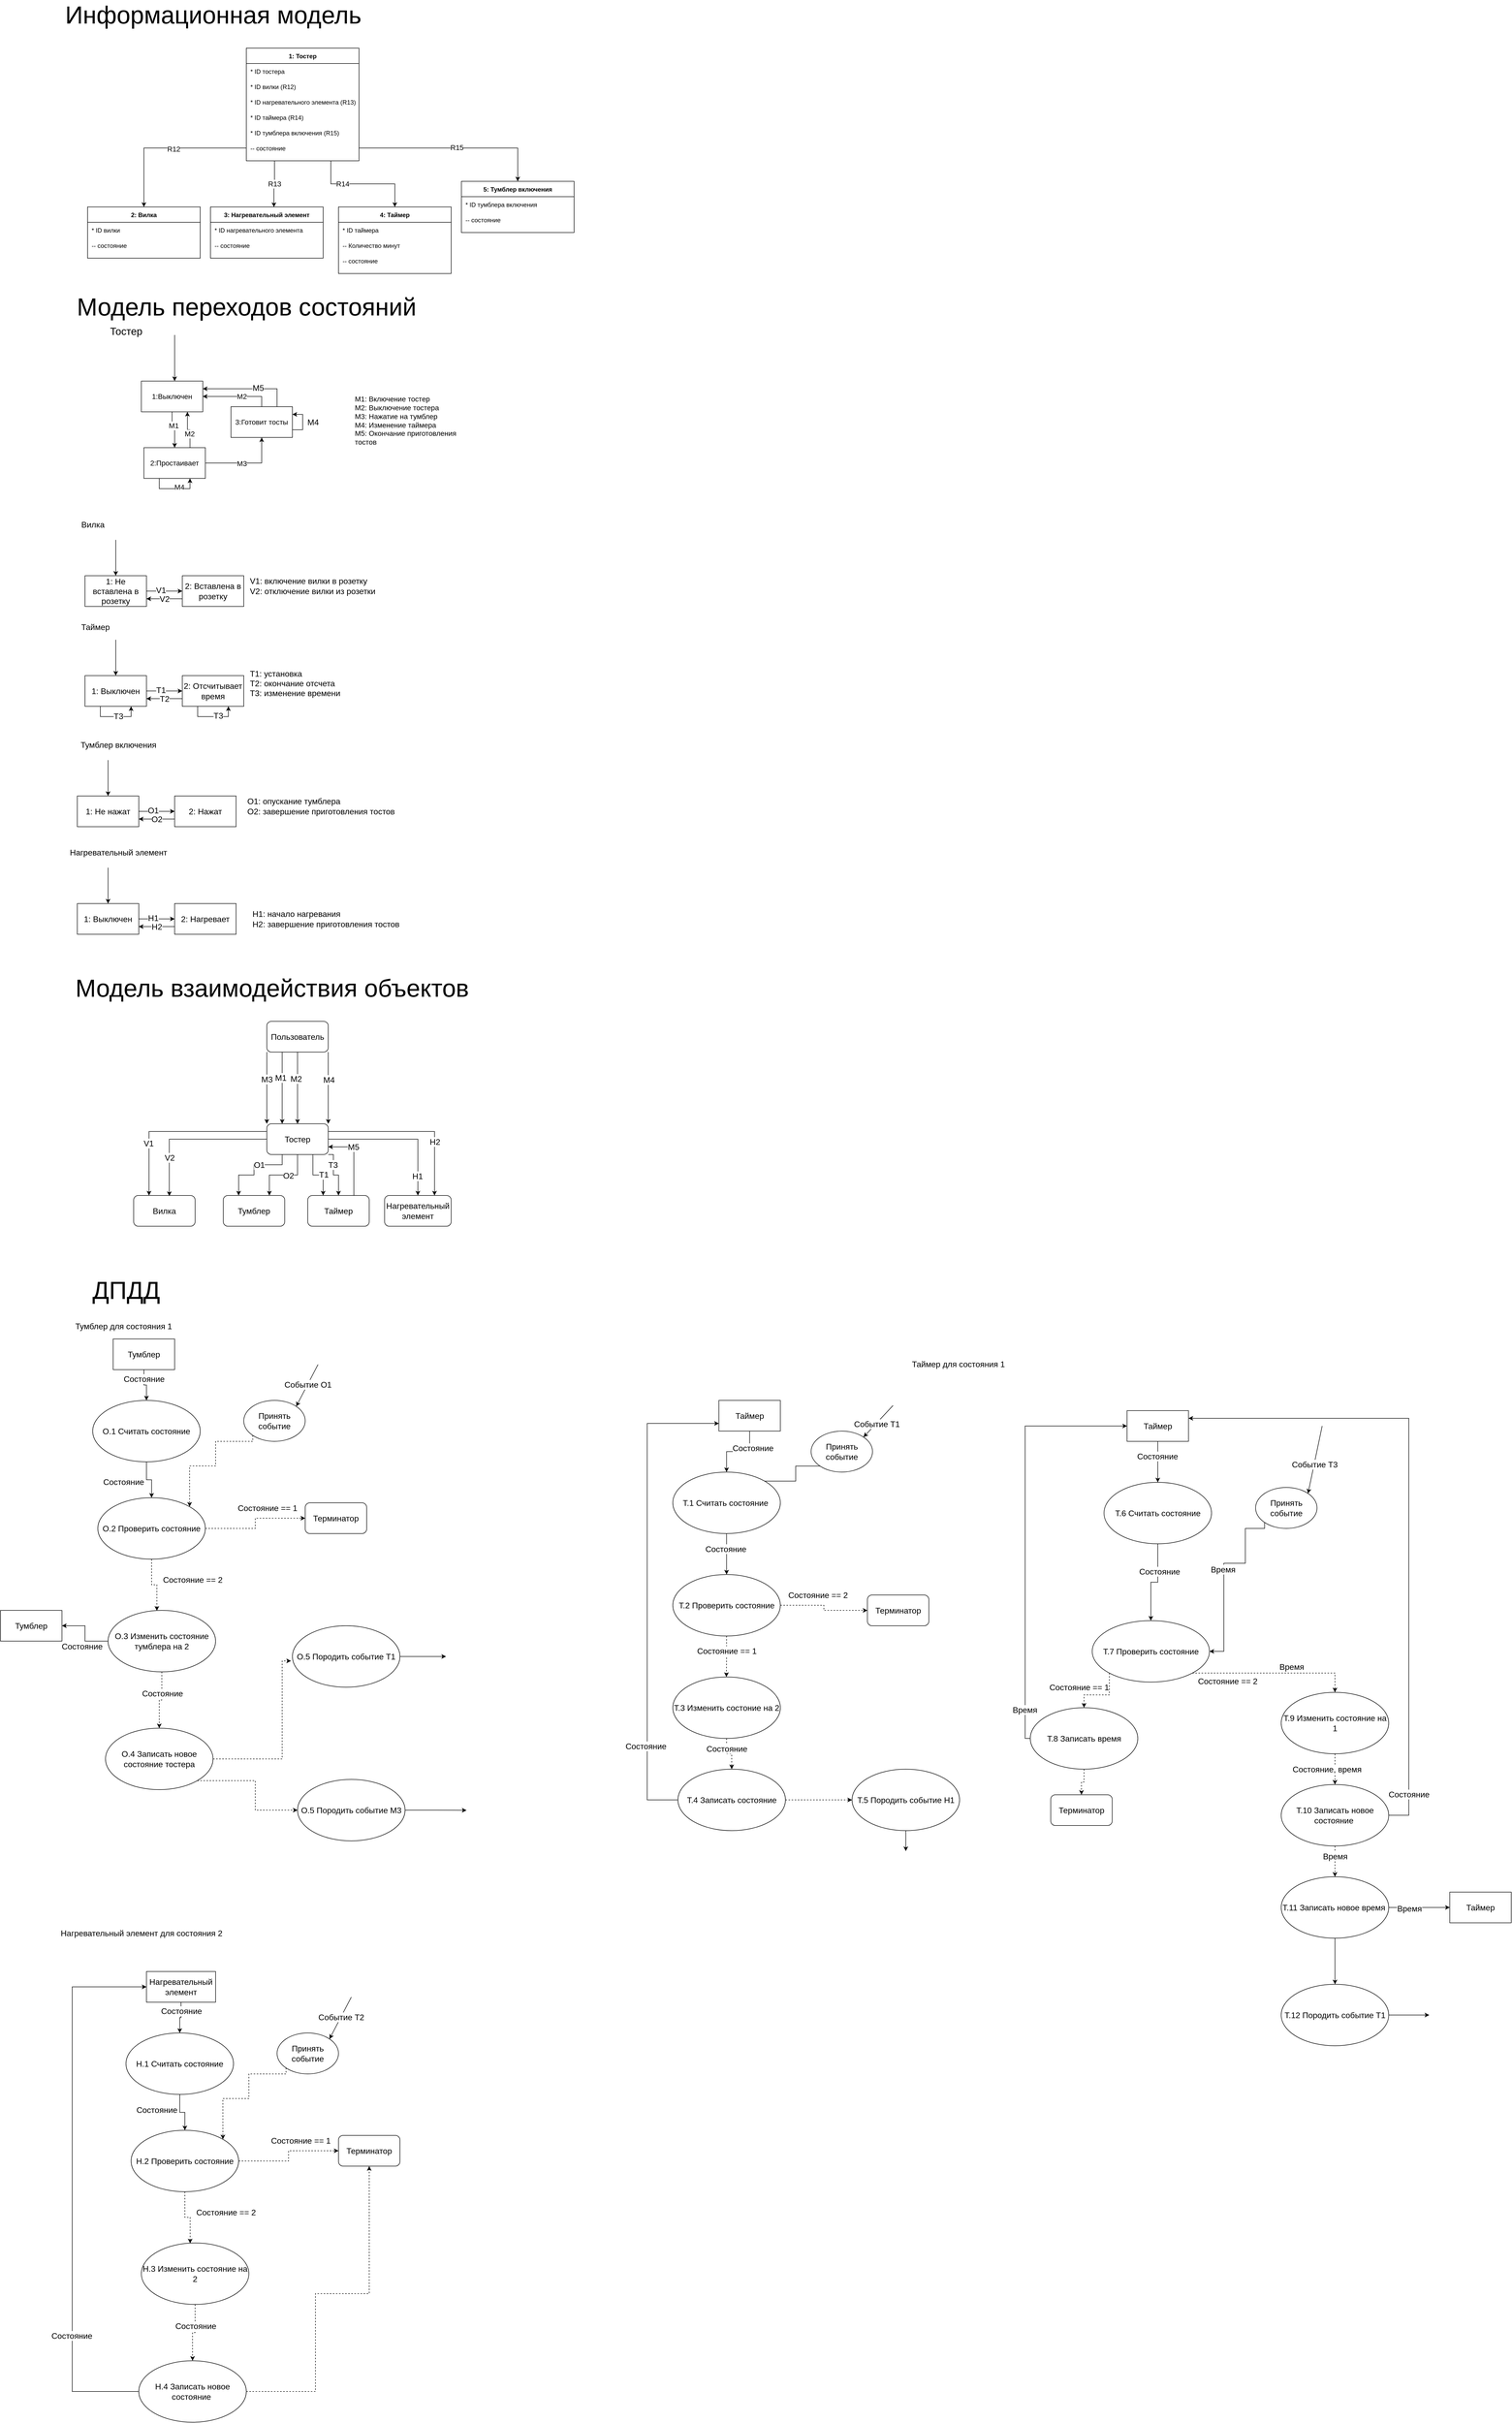 <mxfile version="13.2.6" type="device"><diagram id="MmK3kfF-Mj4svjQyd8FJ" name="Page-1"><mxGraphModel dx="5605" dy="2028" grid="1" gridSize="10" guides="1" tooltips="1" connect="1" arrows="1" fold="1" page="1" pageScale="1" pageWidth="1169" pageHeight="1654" math="0" shadow="0"><root><mxCell id="0"/><mxCell id="1" parent="0"/><mxCell id="pTJicG89qPG1LK_U-h07-2" value="&lt;font style=&quot;font-size: 48px&quot;&gt;Информационная модель&lt;/font&gt;" style="text;html=1;align=center;verticalAlign=middle;resizable=0;points=[];autosize=1;" vertex="1" parent="1"><mxGeometry x="-20" y="20" width="590" height="30" as="geometry"/></mxCell><mxCell id="pTJicG89qPG1LK_U-h07-117" value="&lt;font style=&quot;font-size: 14px&quot;&gt;R13&lt;/font&gt;" style="edgeStyle=orthogonalEdgeStyle;rounded=0;orthogonalLoop=1;jettySize=auto;html=1;exitX=0.25;exitY=1;exitDx=0;exitDy=0;entryX=0.563;entryY=0.002;entryDx=0;entryDy=0;entryPerimeter=0;" edge="1" parent="1" source="pTJicG89qPG1LK_U-h07-65" target="pTJicG89qPG1LK_U-h07-99"><mxGeometry relative="1" as="geometry"/></mxCell><mxCell id="pTJicG89qPG1LK_U-h07-120" style="edgeStyle=orthogonalEdgeStyle;rounded=0;orthogonalLoop=1;jettySize=auto;html=1;exitX=0.75;exitY=1;exitDx=0;exitDy=0;entryX=0.5;entryY=0;entryDx=0;entryDy=0;" edge="1" parent="1" source="pTJicG89qPG1LK_U-h07-65" target="pTJicG89qPG1LK_U-h07-105"><mxGeometry relative="1" as="geometry"/></mxCell><mxCell id="pTJicG89qPG1LK_U-h07-122" value="R14" style="edgeLabel;html=1;align=center;verticalAlign=middle;resizable=0;points=[];fontSize=14;" vertex="1" connectable="0" parent="pTJicG89qPG1LK_U-h07-120"><mxGeometry x="-0.582" y="23" relative="1" as="geometry"><mxPoint x="23" y="23" as="offset"/></mxGeometry></mxCell><mxCell id="pTJicG89qPG1LK_U-h07-65" value="1: Тостер" style="shape=table;startSize=30;container=1;collapsible=1;childLayout=tableLayout;fixedRows=1;rowLines=0;fontStyle=1;align=center;resizeLast=1;" vertex="1" parent="1"><mxGeometry x="340" y="100" width="220" height="220" as="geometry"/></mxCell><mxCell id="pTJicG89qPG1LK_U-h07-69" value="" style="shape=partialRectangle;collapsible=0;dropTarget=0;pointerEvents=0;fillColor=none;top=0;left=0;bottom=0;right=0;points=[[0,0.5],[1,0.5]];portConstraint=eastwest;" vertex="1" parent="pTJicG89qPG1LK_U-h07-65"><mxGeometry y="30" width="220" height="30" as="geometry"/></mxCell><mxCell id="pTJicG89qPG1LK_U-h07-71" value="* ID тостера" style="shape=partialRectangle;connectable=0;fillColor=none;top=0;left=0;bottom=0;right=0;align=left;spacingLeft=6;overflow=hidden;" vertex="1" parent="pTJicG89qPG1LK_U-h07-69"><mxGeometry width="220" height="30" as="geometry"/></mxCell><mxCell id="pTJicG89qPG1LK_U-h07-72" value="" style="shape=partialRectangle;collapsible=0;dropTarget=0;pointerEvents=0;fillColor=none;top=0;left=0;bottom=0;right=0;points=[[0,0.5],[1,0.5]];portConstraint=eastwest;" vertex="1" parent="pTJicG89qPG1LK_U-h07-65"><mxGeometry y="60" width="220" height="30" as="geometry"/></mxCell><mxCell id="pTJicG89qPG1LK_U-h07-74" value="* ID вилки (R12)" style="shape=partialRectangle;connectable=0;fillColor=none;top=0;left=0;bottom=0;right=0;align=left;spacingLeft=6;overflow=hidden;" vertex="1" parent="pTJicG89qPG1LK_U-h07-72"><mxGeometry width="220" height="30" as="geometry"/></mxCell><mxCell id="pTJicG89qPG1LK_U-h07-78" style="shape=partialRectangle;collapsible=0;dropTarget=0;pointerEvents=0;fillColor=none;top=0;left=0;bottom=0;right=0;points=[[0,0.5],[1,0.5]];portConstraint=eastwest;" vertex="1" parent="pTJicG89qPG1LK_U-h07-65"><mxGeometry y="90" width="220" height="30" as="geometry"/></mxCell><mxCell id="pTJicG89qPG1LK_U-h07-79" value="* ID нагревательного элемента (R13)" style="shape=partialRectangle;connectable=0;fillColor=none;top=0;left=0;bottom=0;right=0;align=left;spacingLeft=6;overflow=hidden;" vertex="1" parent="pTJicG89qPG1LK_U-h07-78"><mxGeometry width="220" height="30" as="geometry"/></mxCell><mxCell id="pTJicG89qPG1LK_U-h07-80" style="shape=partialRectangle;collapsible=0;dropTarget=0;pointerEvents=0;fillColor=none;top=0;left=0;bottom=0;right=0;points=[[0,0.5],[1,0.5]];portConstraint=eastwest;" vertex="1" parent="pTJicG89qPG1LK_U-h07-65"><mxGeometry y="120" width="220" height="30" as="geometry"/></mxCell><mxCell id="pTJicG89qPG1LK_U-h07-81" value="* ID таймера (R14)" style="shape=partialRectangle;connectable=0;fillColor=none;top=0;left=0;bottom=0;right=0;align=left;spacingLeft=6;overflow=hidden;" vertex="1" parent="pTJicG89qPG1LK_U-h07-80"><mxGeometry width="220" height="30" as="geometry"/></mxCell><mxCell id="pTJicG89qPG1LK_U-h07-82" style="shape=partialRectangle;collapsible=0;dropTarget=0;pointerEvents=0;fillColor=none;top=0;left=0;bottom=0;right=0;points=[[0,0.5],[1,0.5]];portConstraint=eastwest;" vertex="1" parent="pTJicG89qPG1LK_U-h07-65"><mxGeometry y="150" width="220" height="30" as="geometry"/></mxCell><mxCell id="pTJicG89qPG1LK_U-h07-83" value="* ID тумблера включения (R15)" style="shape=partialRectangle;connectable=0;fillColor=none;top=0;left=0;bottom=0;right=0;align=left;spacingLeft=6;overflow=hidden;" vertex="1" parent="pTJicG89qPG1LK_U-h07-82"><mxGeometry width="220" height="30" as="geometry"/></mxCell><mxCell id="pTJicG89qPG1LK_U-h07-84" style="shape=partialRectangle;collapsible=0;dropTarget=0;pointerEvents=0;fillColor=none;top=0;left=0;bottom=0;right=0;points=[[0,0.5],[1,0.5]];portConstraint=eastwest;" vertex="1" parent="pTJicG89qPG1LK_U-h07-65"><mxGeometry y="180" width="220" height="30" as="geometry"/></mxCell><mxCell id="pTJicG89qPG1LK_U-h07-85" value="-- состояние" style="shape=partialRectangle;connectable=0;fillColor=none;top=0;left=0;bottom=0;right=0;align=left;spacingLeft=6;overflow=hidden;" vertex="1" parent="pTJicG89qPG1LK_U-h07-84"><mxGeometry width="220" height="30" as="geometry"/></mxCell><mxCell id="pTJicG89qPG1LK_U-h07-112" value="5: Тумблер включения" style="shape=table;startSize=30;container=1;collapsible=1;childLayout=tableLayout;fixedRows=1;rowLines=0;fontStyle=1;align=center;resizeLast=1;" vertex="1" parent="1"><mxGeometry x="760" y="360" width="220" height="100" as="geometry"/></mxCell><mxCell id="pTJicG89qPG1LK_U-h07-113" value="" style="shape=partialRectangle;collapsible=0;dropTarget=0;pointerEvents=0;fillColor=none;top=0;left=0;bottom=0;right=0;points=[[0,0.5],[1,0.5]];portConstraint=eastwest;" vertex="1" parent="pTJicG89qPG1LK_U-h07-112"><mxGeometry y="30" width="220" height="30" as="geometry"/></mxCell><mxCell id="pTJicG89qPG1LK_U-h07-114" value="* ID тумблера включения" style="shape=partialRectangle;connectable=0;fillColor=none;top=0;left=0;bottom=0;right=0;align=left;spacingLeft=6;overflow=hidden;" vertex="1" parent="pTJicG89qPG1LK_U-h07-113"><mxGeometry width="220" height="30" as="geometry"/></mxCell><mxCell id="pTJicG89qPG1LK_U-h07-115" value="" style="shape=partialRectangle;collapsible=0;dropTarget=0;pointerEvents=0;fillColor=none;top=0;left=0;bottom=0;right=0;points=[[0,0.5],[1,0.5]];portConstraint=eastwest;" vertex="1" parent="pTJicG89qPG1LK_U-h07-112"><mxGeometry y="60" width="220" height="30" as="geometry"/></mxCell><mxCell id="pTJicG89qPG1LK_U-h07-116" value="-- состояние" style="shape=partialRectangle;connectable=0;fillColor=none;top=0;left=0;bottom=0;right=0;align=left;spacingLeft=6;overflow=hidden;" vertex="1" parent="pTJicG89qPG1LK_U-h07-115"><mxGeometry width="220" height="30" as="geometry"/></mxCell><mxCell id="pTJicG89qPG1LK_U-h07-99" value="3: Нагревательный элемент" style="shape=table;startSize=30;container=1;collapsible=1;childLayout=tableLayout;fixedRows=1;rowLines=0;fontStyle=1;align=center;resizeLast=1;" vertex="1" parent="1"><mxGeometry x="270" y="410" width="220" height="100" as="geometry"/></mxCell><mxCell id="pTJicG89qPG1LK_U-h07-100" value="" style="shape=partialRectangle;collapsible=0;dropTarget=0;pointerEvents=0;fillColor=none;top=0;left=0;bottom=0;right=0;points=[[0,0.5],[1,0.5]];portConstraint=eastwest;" vertex="1" parent="pTJicG89qPG1LK_U-h07-99"><mxGeometry y="30" width="220" height="30" as="geometry"/></mxCell><mxCell id="pTJicG89qPG1LK_U-h07-101" value="* ID нагревательного элемента" style="shape=partialRectangle;connectable=0;fillColor=none;top=0;left=0;bottom=0;right=0;align=left;spacingLeft=6;overflow=hidden;" vertex="1" parent="pTJicG89qPG1LK_U-h07-100"><mxGeometry width="220" height="30" as="geometry"/></mxCell><mxCell id="pTJicG89qPG1LK_U-h07-102" value="" style="shape=partialRectangle;collapsible=0;dropTarget=0;pointerEvents=0;fillColor=none;top=0;left=0;bottom=0;right=0;points=[[0,0.5],[1,0.5]];portConstraint=eastwest;" vertex="1" parent="pTJicG89qPG1LK_U-h07-99"><mxGeometry y="60" width="220" height="30" as="geometry"/></mxCell><mxCell id="pTJicG89qPG1LK_U-h07-103" value="-- состояние" style="shape=partialRectangle;connectable=0;fillColor=none;top=0;left=0;bottom=0;right=0;align=left;spacingLeft=6;overflow=hidden;" vertex="1" parent="pTJicG89qPG1LK_U-h07-102"><mxGeometry width="220" height="30" as="geometry"/></mxCell><mxCell id="pTJicG89qPG1LK_U-h07-86" value="2: Вилка" style="shape=table;startSize=30;container=1;collapsible=1;childLayout=tableLayout;fixedRows=1;rowLines=0;fontStyle=1;align=center;resizeLast=1;" vertex="1" parent="1"><mxGeometry x="30" y="410" width="220" height="100" as="geometry"/></mxCell><mxCell id="pTJicG89qPG1LK_U-h07-87" value="" style="shape=partialRectangle;collapsible=0;dropTarget=0;pointerEvents=0;fillColor=none;top=0;left=0;bottom=0;right=0;points=[[0,0.5],[1,0.5]];portConstraint=eastwest;" vertex="1" parent="pTJicG89qPG1LK_U-h07-86"><mxGeometry y="30" width="220" height="30" as="geometry"/></mxCell><mxCell id="pTJicG89qPG1LK_U-h07-88" value="* ID вилки" style="shape=partialRectangle;connectable=0;fillColor=none;top=0;left=0;bottom=0;right=0;align=left;spacingLeft=6;overflow=hidden;" vertex="1" parent="pTJicG89qPG1LK_U-h07-87"><mxGeometry width="220" height="30" as="geometry"/></mxCell><mxCell id="pTJicG89qPG1LK_U-h07-89" value="" style="shape=partialRectangle;collapsible=0;dropTarget=0;pointerEvents=0;fillColor=none;top=0;left=0;bottom=0;right=0;points=[[0,0.5],[1,0.5]];portConstraint=eastwest;" vertex="1" parent="pTJicG89qPG1LK_U-h07-86"><mxGeometry y="60" width="220" height="30" as="geometry"/></mxCell><mxCell id="pTJicG89qPG1LK_U-h07-90" value="-- состояние" style="shape=partialRectangle;connectable=0;fillColor=none;top=0;left=0;bottom=0;right=0;align=left;spacingLeft=6;overflow=hidden;" vertex="1" parent="pTJicG89qPG1LK_U-h07-89"><mxGeometry width="220" height="30" as="geometry"/></mxCell><mxCell id="pTJicG89qPG1LK_U-h07-118" style="edgeStyle=orthogonalEdgeStyle;rounded=0;orthogonalLoop=1;jettySize=auto;html=1;exitX=0;exitY=0.5;exitDx=0;exitDy=0;entryX=0.5;entryY=0;entryDx=0;entryDy=0;" edge="1" parent="1" source="pTJicG89qPG1LK_U-h07-84" target="pTJicG89qPG1LK_U-h07-86"><mxGeometry relative="1" as="geometry"/></mxCell><mxCell id="pTJicG89qPG1LK_U-h07-119" value="&lt;font style=&quot;font-size: 14px&quot;&gt;R12&lt;/font&gt;" style="edgeLabel;html=1;align=center;verticalAlign=middle;resizable=0;points=[];" vertex="1" connectable="0" parent="pTJicG89qPG1LK_U-h07-118"><mxGeometry x="-0.094" y="2" relative="1" as="geometry"><mxPoint as="offset"/></mxGeometry></mxCell><mxCell id="pTJicG89qPG1LK_U-h07-105" value="4: Таймер" style="shape=table;startSize=30;container=1;collapsible=1;childLayout=tableLayout;fixedRows=1;rowLines=0;fontStyle=1;align=center;resizeLast=1;" vertex="1" parent="1"><mxGeometry x="520" y="410" width="220" height="130" as="geometry"/></mxCell><mxCell id="pTJicG89qPG1LK_U-h07-106" value="" style="shape=partialRectangle;collapsible=0;dropTarget=0;pointerEvents=0;fillColor=none;top=0;left=0;bottom=0;right=0;points=[[0,0.5],[1,0.5]];portConstraint=eastwest;" vertex="1" parent="pTJicG89qPG1LK_U-h07-105"><mxGeometry y="30" width="220" height="30" as="geometry"/></mxCell><mxCell id="pTJicG89qPG1LK_U-h07-107" value="* ID таймера" style="shape=partialRectangle;connectable=0;fillColor=none;top=0;left=0;bottom=0;right=0;align=left;spacingLeft=6;overflow=hidden;" vertex="1" parent="pTJicG89qPG1LK_U-h07-106"><mxGeometry width="220" height="30" as="geometry"/></mxCell><mxCell id="pTJicG89qPG1LK_U-h07-108" value="" style="shape=partialRectangle;collapsible=0;dropTarget=0;pointerEvents=0;fillColor=none;top=0;left=0;bottom=0;right=0;points=[[0,0.5],[1,0.5]];portConstraint=eastwest;" vertex="1" parent="pTJicG89qPG1LK_U-h07-105"><mxGeometry y="60" width="220" height="30" as="geometry"/></mxCell><mxCell id="pTJicG89qPG1LK_U-h07-109" value="-- Количество минут" style="shape=partialRectangle;connectable=0;fillColor=none;top=0;left=0;bottom=0;right=0;align=left;spacingLeft=6;overflow=hidden;" vertex="1" parent="pTJicG89qPG1LK_U-h07-108"><mxGeometry width="220" height="30" as="geometry"/></mxCell><mxCell id="pTJicG89qPG1LK_U-h07-110" style="shape=partialRectangle;collapsible=0;dropTarget=0;pointerEvents=0;fillColor=none;top=0;left=0;bottom=0;right=0;points=[[0,0.5],[1,0.5]];portConstraint=eastwest;" vertex="1" parent="pTJicG89qPG1LK_U-h07-105"><mxGeometry y="90" width="220" height="30" as="geometry"/></mxCell><mxCell id="pTJicG89qPG1LK_U-h07-111" value="-- состояние" style="shape=partialRectangle;connectable=0;fillColor=none;top=0;left=0;bottom=0;right=0;align=left;spacingLeft=6;overflow=hidden;" vertex="1" parent="pTJicG89qPG1LK_U-h07-110"><mxGeometry width="220" height="30" as="geometry"/></mxCell><mxCell id="pTJicG89qPG1LK_U-h07-123" style="edgeStyle=orthogonalEdgeStyle;rounded=0;orthogonalLoop=1;jettySize=auto;html=1;exitX=1;exitY=0.5;exitDx=0;exitDy=0;entryX=0.5;entryY=0;entryDx=0;entryDy=0;fontSize=14;" edge="1" parent="1" source="pTJicG89qPG1LK_U-h07-84" target="pTJicG89qPG1LK_U-h07-112"><mxGeometry relative="1" as="geometry"/></mxCell><mxCell id="pTJicG89qPG1LK_U-h07-124" value="R15" style="edgeLabel;html=1;align=center;verticalAlign=middle;resizable=0;points=[];fontSize=14;" vertex="1" connectable="0" parent="pTJicG89qPG1LK_U-h07-123"><mxGeometry x="0.015" y="1" relative="1" as="geometry"><mxPoint as="offset"/></mxGeometry></mxCell><mxCell id="pTJicG89qPG1LK_U-h07-125" value="&lt;font style=&quot;font-size: 48px&quot;&gt;Модель переходов состояний&lt;/font&gt;" style="text;html=1;align=center;verticalAlign=middle;resizable=0;points=[];autosize=1;fontSize=14;" vertex="1" parent="1"><mxGeometry y="590" width="680" height="30" as="geometry"/></mxCell><mxCell id="pTJicG89qPG1LK_U-h07-126" value="&lt;font style=&quot;font-size: 20px&quot;&gt;Тостер&lt;/font&gt;" style="text;html=1;align=center;verticalAlign=middle;resizable=0;points=[];autosize=1;fontSize=14;" vertex="1" parent="1"><mxGeometry x="65" y="642" width="80" height="20" as="geometry"/></mxCell><mxCell id="pTJicG89qPG1LK_U-h07-132" style="edgeStyle=orthogonalEdgeStyle;rounded=0;orthogonalLoop=1;jettySize=auto;html=1;exitX=0.5;exitY=1;exitDx=0;exitDy=0;entryX=0.5;entryY=0;entryDx=0;entryDy=0;fontSize=14;" edge="1" parent="1" source="pTJicG89qPG1LK_U-h07-127" target="pTJicG89qPG1LK_U-h07-129"><mxGeometry relative="1" as="geometry"/></mxCell><mxCell id="pTJicG89qPG1LK_U-h07-138" value="M1" style="edgeLabel;html=1;align=center;verticalAlign=middle;resizable=0;points=[];fontSize=14;" vertex="1" connectable="0" parent="pTJicG89qPG1LK_U-h07-132"><mxGeometry x="-0.003" y="8" relative="1" as="geometry"><mxPoint as="offset"/></mxGeometry></mxCell><mxCell id="pTJicG89qPG1LK_U-h07-127" value="1:Выключен" style="rounded=0;whiteSpace=wrap;html=1;fontSize=14;" vertex="1" parent="1"><mxGeometry x="135" y="750" width="120" height="60" as="geometry"/></mxCell><mxCell id="pTJicG89qPG1LK_U-h07-128" value="" style="endArrow=classic;html=1;fontSize=14;" edge="1" parent="1"><mxGeometry width="50" height="50" relative="1" as="geometry"><mxPoint x="200" y="660" as="sourcePoint"/><mxPoint x="200" y="750" as="targetPoint"/></mxGeometry></mxCell><mxCell id="pTJicG89qPG1LK_U-h07-133" style="edgeStyle=orthogonalEdgeStyle;rounded=0;orthogonalLoop=1;jettySize=auto;html=1;exitX=1;exitY=0.5;exitDx=0;exitDy=0;entryX=0.5;entryY=1;entryDx=0;entryDy=0;fontSize=14;" edge="1" parent="1" source="pTJicG89qPG1LK_U-h07-129" target="pTJicG89qPG1LK_U-h07-130"><mxGeometry relative="1" as="geometry"/></mxCell><mxCell id="pTJicG89qPG1LK_U-h07-140" value="M3" style="edgeLabel;html=1;align=center;verticalAlign=middle;resizable=0;points=[];fontSize=14;" vertex="1" connectable="0" parent="pTJicG89qPG1LK_U-h07-133"><mxGeometry x="-0.119" y="-1" relative="1" as="geometry"><mxPoint as="offset"/></mxGeometry></mxCell><mxCell id="pTJicG89qPG1LK_U-h07-135" style="edgeStyle=orthogonalEdgeStyle;rounded=0;orthogonalLoop=1;jettySize=auto;html=1;exitX=0.75;exitY=0;exitDx=0;exitDy=0;entryX=0.75;entryY=1;entryDx=0;entryDy=0;fontSize=14;" edge="1" parent="1" source="pTJicG89qPG1LK_U-h07-129" target="pTJicG89qPG1LK_U-h07-127"><mxGeometry relative="1" as="geometry"/></mxCell><mxCell id="pTJicG89qPG1LK_U-h07-139" value="M2" style="edgeLabel;html=1;align=center;verticalAlign=middle;resizable=0;points=[];fontSize=14;" vertex="1" connectable="0" parent="pTJicG89qPG1LK_U-h07-135"><mxGeometry x="-0.267" y="1" relative="1" as="geometry"><mxPoint as="offset"/></mxGeometry></mxCell><mxCell id="pTJicG89qPG1LK_U-h07-129" value="2:Простаивает" style="rounded=0;whiteSpace=wrap;html=1;fontSize=14;" vertex="1" parent="1"><mxGeometry x="140" y="880" width="120" height="60" as="geometry"/></mxCell><mxCell id="pTJicG89qPG1LK_U-h07-136" style="edgeStyle=orthogonalEdgeStyle;rounded=0;orthogonalLoop=1;jettySize=auto;html=1;exitX=0.5;exitY=0;exitDx=0;exitDy=0;entryX=1;entryY=0.5;entryDx=0;entryDy=0;fontSize=14;" edge="1" parent="1" source="pTJicG89qPG1LK_U-h07-130" target="pTJicG89qPG1LK_U-h07-127"><mxGeometry relative="1" as="geometry"/></mxCell><mxCell id="pTJicG89qPG1LK_U-h07-137" value="M2" style="edgeLabel;html=1;align=center;verticalAlign=middle;resizable=0;points=[];fontSize=14;" vertex="1" connectable="0" parent="pTJicG89qPG1LK_U-h07-136"><mxGeometry x="-0.128" relative="1" as="geometry"><mxPoint as="offset"/></mxGeometry></mxCell><mxCell id="pTJicG89qPG1LK_U-h07-228" style="edgeStyle=orthogonalEdgeStyle;rounded=0;orthogonalLoop=1;jettySize=auto;html=1;exitX=0.75;exitY=0;exitDx=0;exitDy=0;entryX=1;entryY=0.25;entryDx=0;entryDy=0;fontSize=16;" edge="1" parent="1" source="pTJicG89qPG1LK_U-h07-130" target="pTJicG89qPG1LK_U-h07-127"><mxGeometry relative="1" as="geometry"/></mxCell><mxCell id="pTJicG89qPG1LK_U-h07-229" value="M5" style="edgeLabel;html=1;align=center;verticalAlign=middle;resizable=0;points=[];fontSize=16;" vertex="1" connectable="0" parent="pTJicG89qPG1LK_U-h07-228"><mxGeometry x="-0.196" y="-2" relative="1" as="geometry"><mxPoint as="offset"/></mxGeometry></mxCell><mxCell id="pTJicG89qPG1LK_U-h07-130" value="3:Готовит тосты" style="rounded=0;whiteSpace=wrap;html=1;fontSize=14;" vertex="1" parent="1"><mxGeometry x="310" y="800" width="120" height="60" as="geometry"/></mxCell><mxCell id="pTJicG89qPG1LK_U-h07-142" style="edgeStyle=orthogonalEdgeStyle;rounded=0;orthogonalLoop=1;jettySize=auto;html=1;exitX=0.25;exitY=1;exitDx=0;exitDy=0;entryX=0.75;entryY=1;entryDx=0;entryDy=0;fontSize=14;" edge="1" parent="1" source="pTJicG89qPG1LK_U-h07-129" target="pTJicG89qPG1LK_U-h07-129"><mxGeometry relative="1" as="geometry"/></mxCell><mxCell id="pTJicG89qPG1LK_U-h07-143" value="M4" style="edgeLabel;html=1;align=center;verticalAlign=middle;resizable=0;points=[];fontSize=14;" vertex="1" connectable="0" parent="pTJicG89qPG1LK_U-h07-142"><mxGeometry x="0.177" y="3" relative="1" as="geometry"><mxPoint as="offset"/></mxGeometry></mxCell><mxCell id="pTJicG89qPG1LK_U-h07-144" value="&lt;blockquote style=&quot;margin: 0 0 0 40px ; border: none ; padding: 0px&quot;&gt;&lt;/blockquote&gt;&lt;span&gt;M1: Включение тостер&lt;/span&gt;&lt;br&gt;&lt;blockquote style=&quot;margin: 0 0 0 40px ; border: none ; padding: 0px&quot;&gt;&lt;/blockquote&gt;&lt;span&gt;М2: Выключение тостера&lt;/span&gt;&lt;br&gt;&lt;blockquote style=&quot;margin: 0 0 0 40px ; border: none ; padding: 0px&quot;&gt;&lt;/blockquote&gt;&lt;span&gt;М3: Нажатие на тумблер&lt;/span&gt;&lt;br&gt;М4: Изменение таймера&lt;br&gt;M5: Окончание приготовления тостов" style="text;html=1;strokeColor=none;fillColor=none;align=left;verticalAlign=middle;whiteSpace=wrap;rounded=0;fontSize=14;" vertex="1" parent="1"><mxGeometry x="550" y="752" width="240" height="150" as="geometry"/></mxCell><mxCell id="pTJicG89qPG1LK_U-h07-188" value="Вилка" style="text;html=1;align=center;verticalAlign=middle;resizable=0;points=[];autosize=1;fontSize=16;" vertex="1" parent="1"><mxGeometry x="10" y="1020" width="60" height="20" as="geometry"/></mxCell><mxCell id="pTJicG89qPG1LK_U-h07-192" style="edgeStyle=orthogonalEdgeStyle;rounded=0;orthogonalLoop=1;jettySize=auto;html=1;exitX=1;exitY=0.5;exitDx=0;exitDy=0;entryX=0;entryY=0.5;entryDx=0;entryDy=0;fontSize=16;" edge="1" parent="1" source="pTJicG89qPG1LK_U-h07-189" target="pTJicG89qPG1LK_U-h07-191"><mxGeometry relative="1" as="geometry"/></mxCell><mxCell id="pTJicG89qPG1LK_U-h07-194" value="V1" style="edgeLabel;html=1;align=center;verticalAlign=middle;resizable=0;points=[];fontSize=16;" vertex="1" connectable="0" parent="pTJicG89qPG1LK_U-h07-192"><mxGeometry x="-0.201" y="2" relative="1" as="geometry"><mxPoint as="offset"/></mxGeometry></mxCell><mxCell id="pTJicG89qPG1LK_U-h07-189" value="1: Не вставлена в розетку" style="rounded=0;whiteSpace=wrap;html=1;fontSize=16;" vertex="1" parent="1"><mxGeometry x="25" y="1130" width="120" height="60" as="geometry"/></mxCell><mxCell id="pTJicG89qPG1LK_U-h07-190" value="" style="endArrow=classic;html=1;fontSize=16;entryX=0.5;entryY=0;entryDx=0;entryDy=0;" edge="1" parent="1" target="pTJicG89qPG1LK_U-h07-189"><mxGeometry width="50" height="50" relative="1" as="geometry"><mxPoint x="85" y="1060" as="sourcePoint"/><mxPoint x="315" y="1020" as="targetPoint"/></mxGeometry></mxCell><mxCell id="pTJicG89qPG1LK_U-h07-193" value="V2" style="edgeStyle=orthogonalEdgeStyle;rounded=0;orthogonalLoop=1;jettySize=auto;html=1;exitX=0;exitY=0.75;exitDx=0;exitDy=0;entryX=1;entryY=0.75;entryDx=0;entryDy=0;fontSize=16;" edge="1" parent="1" source="pTJicG89qPG1LK_U-h07-191" target="pTJicG89qPG1LK_U-h07-189"><mxGeometry relative="1" as="geometry"/></mxCell><mxCell id="pTJicG89qPG1LK_U-h07-191" value="2: Вставлена в розетку" style="rounded=0;whiteSpace=wrap;html=1;fontSize=16;" vertex="1" parent="1"><mxGeometry x="215" y="1130" width="120" height="60" as="geometry"/></mxCell><mxCell id="pTJicG89qPG1LK_U-h07-196" value="V1: включение вилки в розетку&lt;br&gt;V2: отключение вилки из розетки" style="text;html=1;align=left;verticalAlign=middle;resizable=0;points=[];autosize=1;fontSize=16;" vertex="1" parent="1"><mxGeometry x="345" y="1130" width="260" height="40" as="geometry"/></mxCell><mxCell id="pTJicG89qPG1LK_U-h07-198" value="Таймер" style="text;html=1;align=center;verticalAlign=middle;resizable=0;points=[];autosize=1;fontSize=16;" vertex="1" parent="1"><mxGeometry x="10" y="1220" width="70" height="20" as="geometry"/></mxCell><mxCell id="pTJicG89qPG1LK_U-h07-199" style="edgeStyle=orthogonalEdgeStyle;rounded=0;orthogonalLoop=1;jettySize=auto;html=1;exitX=1;exitY=0.5;exitDx=0;exitDy=0;entryX=0;entryY=0.5;entryDx=0;entryDy=0;fontSize=16;" edge="1" parent="1" source="pTJicG89qPG1LK_U-h07-201" target="pTJicG89qPG1LK_U-h07-204"><mxGeometry relative="1" as="geometry"/></mxCell><mxCell id="pTJicG89qPG1LK_U-h07-200" value="T1" style="edgeLabel;html=1;align=center;verticalAlign=middle;resizable=0;points=[];fontSize=16;" vertex="1" connectable="0" parent="pTJicG89qPG1LK_U-h07-199"><mxGeometry x="-0.201" y="2" relative="1" as="geometry"><mxPoint as="offset"/></mxGeometry></mxCell><mxCell id="pTJicG89qPG1LK_U-h07-201" value="1: Выключен" style="rounded=0;whiteSpace=wrap;html=1;fontSize=16;" vertex="1" parent="1"><mxGeometry x="25" y="1325" width="120" height="60" as="geometry"/></mxCell><mxCell id="pTJicG89qPG1LK_U-h07-202" value="" style="endArrow=classic;html=1;fontSize=16;entryX=0.5;entryY=0;entryDx=0;entryDy=0;" edge="1" parent="1" target="pTJicG89qPG1LK_U-h07-201"><mxGeometry width="50" height="50" relative="1" as="geometry"><mxPoint x="85.0" y="1255" as="sourcePoint"/><mxPoint x="315" y="1215" as="targetPoint"/></mxGeometry></mxCell><mxCell id="pTJicG89qPG1LK_U-h07-203" value="T2" style="edgeStyle=orthogonalEdgeStyle;rounded=0;orthogonalLoop=1;jettySize=auto;html=1;exitX=0;exitY=0.75;exitDx=0;exitDy=0;entryX=1;entryY=0.75;entryDx=0;entryDy=0;fontSize=16;" edge="1" parent="1" source="pTJicG89qPG1LK_U-h07-204" target="pTJicG89qPG1LK_U-h07-201"><mxGeometry relative="1" as="geometry"/></mxCell><mxCell id="pTJicG89qPG1LK_U-h07-204" value="2: Отсчитывает время" style="rounded=0;whiteSpace=wrap;html=1;fontSize=16;" vertex="1" parent="1"><mxGeometry x="215" y="1325" width="120" height="60" as="geometry"/></mxCell><mxCell id="pTJicG89qPG1LK_U-h07-205" style="edgeStyle=orthogonalEdgeStyle;rounded=0;orthogonalLoop=1;jettySize=auto;html=1;exitX=1;exitY=0.5;exitDx=0;exitDy=0;entryX=0;entryY=0.5;entryDx=0;entryDy=0;fontSize=16;" edge="1" parent="1" source="pTJicG89qPG1LK_U-h07-207" target="pTJicG89qPG1LK_U-h07-210"><mxGeometry relative="1" as="geometry"/></mxCell><mxCell id="pTJicG89qPG1LK_U-h07-206" value="O1" style="edgeLabel;html=1;align=center;verticalAlign=middle;resizable=0;points=[];fontSize=16;" vertex="1" connectable="0" parent="pTJicG89qPG1LK_U-h07-205"><mxGeometry x="-0.201" y="2" relative="1" as="geometry"><mxPoint as="offset"/></mxGeometry></mxCell><mxCell id="pTJicG89qPG1LK_U-h07-207" value="1: Не нажат" style="rounded=0;whiteSpace=wrap;html=1;fontSize=16;" vertex="1" parent="1"><mxGeometry x="10" y="1560" width="120" height="60" as="geometry"/></mxCell><mxCell id="pTJicG89qPG1LK_U-h07-208" value="" style="endArrow=classic;html=1;fontSize=16;entryX=0.5;entryY=0;entryDx=0;entryDy=0;" edge="1" parent="1" target="pTJicG89qPG1LK_U-h07-207"><mxGeometry width="50" height="50" relative="1" as="geometry"><mxPoint x="70.0" y="1490" as="sourcePoint"/><mxPoint x="300" y="1450" as="targetPoint"/></mxGeometry></mxCell><mxCell id="pTJicG89qPG1LK_U-h07-209" value="O2" style="edgeStyle=orthogonalEdgeStyle;rounded=0;orthogonalLoop=1;jettySize=auto;html=1;exitX=0;exitY=0.75;exitDx=0;exitDy=0;entryX=1;entryY=0.75;entryDx=0;entryDy=0;fontSize=16;" edge="1" parent="1" source="pTJicG89qPG1LK_U-h07-210" target="pTJicG89qPG1LK_U-h07-207"><mxGeometry relative="1" as="geometry"/></mxCell><mxCell id="pTJicG89qPG1LK_U-h07-210" value="2: Нажат" style="rounded=0;whiteSpace=wrap;html=1;fontSize=16;" vertex="1" parent="1"><mxGeometry x="200" y="1560" width="120" height="60" as="geometry"/></mxCell><mxCell id="pTJicG89qPG1LK_U-h07-211" value="Тумблер включения" style="text;html=1;align=center;verticalAlign=middle;resizable=0;points=[];autosize=1;fontSize=16;" vertex="1" parent="1"><mxGeometry x="10" y="1450" width="160" height="20" as="geometry"/></mxCell><mxCell id="pTJicG89qPG1LK_U-h07-212" value="O1: опускание тумблера&lt;br&gt;O2: завершение приготовления тостов" style="text;html=1;align=left;verticalAlign=middle;resizable=0;points=[];autosize=1;fontSize=16;" vertex="1" parent="1"><mxGeometry x="340" y="1560" width="300" height="40" as="geometry"/></mxCell><mxCell id="pTJicG89qPG1LK_U-h07-215" style="edgeStyle=orthogonalEdgeStyle;rounded=0;orthogonalLoop=1;jettySize=auto;html=1;exitX=1;exitY=0.5;exitDx=0;exitDy=0;entryX=0;entryY=0.5;entryDx=0;entryDy=0;fontSize=16;" edge="1" parent="1" source="pTJicG89qPG1LK_U-h07-217" target="pTJicG89qPG1LK_U-h07-222"><mxGeometry relative="1" as="geometry"/></mxCell><mxCell id="pTJicG89qPG1LK_U-h07-216" value="H1" style="edgeLabel;html=1;align=center;verticalAlign=middle;resizable=0;points=[];fontSize=16;" vertex="1" connectable="0" parent="pTJicG89qPG1LK_U-h07-215"><mxGeometry x="-0.201" y="2" relative="1" as="geometry"><mxPoint as="offset"/></mxGeometry></mxCell><mxCell id="pTJicG89qPG1LK_U-h07-217" value="1: Выключен" style="rounded=0;whiteSpace=wrap;html=1;fontSize=16;" vertex="1" parent="1"><mxGeometry x="10" y="1770" width="120" height="60" as="geometry"/></mxCell><mxCell id="pTJicG89qPG1LK_U-h07-218" value="" style="endArrow=classic;html=1;fontSize=16;entryX=0.5;entryY=0;entryDx=0;entryDy=0;" edge="1" parent="1" target="pTJicG89qPG1LK_U-h07-217"><mxGeometry width="50" height="50" relative="1" as="geometry"><mxPoint x="70" y="1700" as="sourcePoint"/><mxPoint x="300" y="1660" as="targetPoint"/></mxGeometry></mxCell><mxCell id="pTJicG89qPG1LK_U-h07-219" value="H2" style="edgeStyle=orthogonalEdgeStyle;rounded=0;orthogonalLoop=1;jettySize=auto;html=1;exitX=0;exitY=0.75;exitDx=0;exitDy=0;entryX=1;entryY=0.75;entryDx=0;entryDy=0;fontSize=16;" edge="1" parent="1" source="pTJicG89qPG1LK_U-h07-222" target="pTJicG89qPG1LK_U-h07-217"><mxGeometry relative="1" as="geometry"/></mxCell><mxCell id="pTJicG89qPG1LK_U-h07-222" value="2: Нагревает" style="rounded=0;whiteSpace=wrap;html=1;fontSize=16;" vertex="1" parent="1"><mxGeometry x="200" y="1770" width="120" height="60" as="geometry"/></mxCell><mxCell id="pTJicG89qPG1LK_U-h07-223" value="Нагревательный элемент" style="text;html=1;align=center;verticalAlign=middle;resizable=0;points=[];autosize=1;fontSize=16;" vertex="1" parent="1"><mxGeometry x="-15" y="1660" width="210" height="20" as="geometry"/></mxCell><mxCell id="pTJicG89qPG1LK_U-h07-224" value="H1: начало нагревания&lt;br&gt;H2: завершение приготовления тостов" style="text;html=1;align=left;verticalAlign=middle;resizable=0;points=[];autosize=1;fontSize=16;" vertex="1" parent="1"><mxGeometry x="350" y="1780" width="300" height="40" as="geometry"/></mxCell><mxCell id="pTJicG89qPG1LK_U-h07-225" value="T1: установка&lt;br&gt;T2: окончание отсчета&lt;br&gt;T3: изменение времени" style="text;html=1;align=left;verticalAlign=middle;resizable=0;points=[];autosize=1;fontSize=16;" vertex="1" parent="1"><mxGeometry x="345" y="1310" width="190" height="60" as="geometry"/></mxCell><mxCell id="pTJicG89qPG1LK_U-h07-230" value="&lt;font style=&quot;font-size: 48px&quot;&gt;Модель взаимодействия объектов&lt;/font&gt;" style="text;html=1;align=center;verticalAlign=middle;resizable=0;points=[];autosize=1;fontSize=14;" vertex="1" parent="1"><mxGeometry y="1920" width="780" height="30" as="geometry"/></mxCell><mxCell id="pTJicG89qPG1LK_U-h07-239" style="edgeStyle=orthogonalEdgeStyle;rounded=0;orthogonalLoop=1;jettySize=auto;html=1;exitX=0.25;exitY=1;exitDx=0;exitDy=0;entryX=0.25;entryY=0;entryDx=0;entryDy=0;fontSize=16;" edge="1" parent="1" source="pTJicG89qPG1LK_U-h07-232" target="pTJicG89qPG1LK_U-h07-236"><mxGeometry relative="1" as="geometry"><Array as="points"><mxPoint x="410" y="2280"/><mxPoint x="355" y="2280"/><mxPoint x="355" y="2300"/><mxPoint x="325" y="2300"/></Array></mxGeometry></mxCell><mxCell id="pTJicG89qPG1LK_U-h07-241" value="О1" style="edgeLabel;html=1;align=center;verticalAlign=middle;resizable=0;points=[];fontSize=16;" vertex="1" connectable="0" parent="pTJicG89qPG1LK_U-h07-239"><mxGeometry x="-0.214" relative="1" as="geometry"><mxPoint as="offset"/></mxGeometry></mxCell><mxCell id="pTJicG89qPG1LK_U-h07-240" style="edgeStyle=orthogonalEdgeStyle;rounded=0;orthogonalLoop=1;jettySize=auto;html=1;exitX=0.5;exitY=1;exitDx=0;exitDy=0;entryX=0.75;entryY=0;entryDx=0;entryDy=0;fontSize=16;" edge="1" parent="1" source="pTJicG89qPG1LK_U-h07-232" target="pTJicG89qPG1LK_U-h07-236"><mxGeometry relative="1" as="geometry"/></mxCell><mxCell id="pTJicG89qPG1LK_U-h07-242" value="О2" style="edgeLabel;html=1;align=center;verticalAlign=middle;resizable=0;points=[];fontSize=16;" vertex="1" connectable="0" parent="pTJicG89qPG1LK_U-h07-240"><mxGeometry x="-0.407" y="-18" relative="1" as="geometry"><mxPoint x="-18" y="19" as="offset"/></mxGeometry></mxCell><mxCell id="pTJicG89qPG1LK_U-h07-243" style="edgeStyle=orthogonalEdgeStyle;rounded=0;orthogonalLoop=1;jettySize=auto;html=1;exitX=0.75;exitY=1;exitDx=0;exitDy=0;entryX=0.25;entryY=0;entryDx=0;entryDy=0;fontSize=16;" edge="1" parent="1" source="pTJicG89qPG1LK_U-h07-232" target="pTJicG89qPG1LK_U-h07-234"><mxGeometry relative="1" as="geometry"/></mxCell><mxCell id="pTJicG89qPG1LK_U-h07-244" value="T1" style="edgeLabel;html=1;align=center;verticalAlign=middle;resizable=0;points=[];fontSize=16;" vertex="1" connectable="0" parent="pTJicG89qPG1LK_U-h07-243"><mxGeometry x="0.2" y="1" relative="1" as="geometry"><mxPoint y="-1" as="offset"/></mxGeometry></mxCell><mxCell id="pTJicG89qPG1LK_U-h07-245" style="edgeStyle=orthogonalEdgeStyle;rounded=0;orthogonalLoop=1;jettySize=auto;html=1;exitX=1;exitY=1;exitDx=0;exitDy=0;entryX=0.5;entryY=0;entryDx=0;entryDy=0;fontSize=16;" edge="1" parent="1" source="pTJicG89qPG1LK_U-h07-232" target="pTJicG89qPG1LK_U-h07-234"><mxGeometry relative="1" as="geometry"><Array as="points"><mxPoint x="510" y="2260"/><mxPoint x="510" y="2300"/><mxPoint x="520" y="2300"/></Array></mxGeometry></mxCell><mxCell id="pTJicG89qPG1LK_U-h07-246" value="T3" style="edgeLabel;html=1;align=center;verticalAlign=middle;resizable=0;points=[];fontSize=16;" vertex="1" connectable="0" parent="pTJicG89qPG1LK_U-h07-245"><mxGeometry x="-0.184" y="-1" relative="1" as="geometry"><mxPoint y="-10.83" as="offset"/></mxGeometry></mxCell><mxCell id="pTJicG89qPG1LK_U-h07-249" style="edgeStyle=orthogonalEdgeStyle;rounded=0;orthogonalLoop=1;jettySize=auto;html=1;exitX=1;exitY=0.5;exitDx=0;exitDy=0;entryX=0.5;entryY=0;entryDx=0;entryDy=0;fontSize=16;" edge="1" parent="1" source="pTJicG89qPG1LK_U-h07-232" target="pTJicG89qPG1LK_U-h07-235"><mxGeometry relative="1" as="geometry"/></mxCell><mxCell id="pTJicG89qPG1LK_U-h07-250" value="H1" style="edgeLabel;html=1;align=center;verticalAlign=middle;resizable=0;points=[];fontSize=16;" vertex="1" connectable="0" parent="pTJicG89qPG1LK_U-h07-249"><mxGeometry x="0.731" y="-1" relative="1" as="geometry"><mxPoint as="offset"/></mxGeometry></mxCell><mxCell id="pTJicG89qPG1LK_U-h07-251" style="edgeStyle=orthogonalEdgeStyle;rounded=0;orthogonalLoop=1;jettySize=auto;html=1;exitX=1;exitY=0.25;exitDx=0;exitDy=0;entryX=0.75;entryY=0;entryDx=0;entryDy=0;fontSize=16;" edge="1" parent="1" source="pTJicG89qPG1LK_U-h07-232" target="pTJicG89qPG1LK_U-h07-235"><mxGeometry relative="1" as="geometry"/></mxCell><mxCell id="pTJicG89qPG1LK_U-h07-252" value="H2" style="edgeLabel;html=1;align=center;verticalAlign=middle;resizable=0;points=[];fontSize=16;" vertex="1" connectable="0" parent="pTJicG89qPG1LK_U-h07-251"><mxGeometry x="0.247" y="-20" relative="1" as="geometry"><mxPoint x="20" y="20" as="offset"/></mxGeometry></mxCell><mxCell id="pTJicG89qPG1LK_U-h07-253" style="edgeStyle=orthogonalEdgeStyle;rounded=0;orthogonalLoop=1;jettySize=auto;html=1;exitX=0;exitY=0.25;exitDx=0;exitDy=0;entryX=0.25;entryY=0;entryDx=0;entryDy=0;fontSize=16;" edge="1" parent="1" source="pTJicG89qPG1LK_U-h07-232" target="pTJicG89qPG1LK_U-h07-233"><mxGeometry relative="1" as="geometry"/></mxCell><mxCell id="pTJicG89qPG1LK_U-h07-254" value="V1" style="edgeLabel;html=1;align=center;verticalAlign=middle;resizable=0;points=[];fontSize=16;" vertex="1" connectable="0" parent="pTJicG89qPG1LK_U-h07-253"><mxGeometry x="0.296" y="23" relative="1" as="geometry"><mxPoint x="-24" y="23" as="offset"/></mxGeometry></mxCell><mxCell id="pTJicG89qPG1LK_U-h07-255" style="edgeStyle=orthogonalEdgeStyle;rounded=0;orthogonalLoop=1;jettySize=auto;html=1;exitX=0;exitY=0.5;exitDx=0;exitDy=0;entryX=0.58;entryY=0.018;entryDx=0;entryDy=0;entryPerimeter=0;fontSize=16;" edge="1" parent="1" source="pTJicG89qPG1LK_U-h07-232" target="pTJicG89qPG1LK_U-h07-233"><mxGeometry relative="1" as="geometry"/></mxCell><mxCell id="pTJicG89qPG1LK_U-h07-256" value="V2" style="edgeLabel;html=1;align=center;verticalAlign=middle;resizable=0;points=[];fontSize=16;" vertex="1" connectable="0" parent="pTJicG89qPG1LK_U-h07-255"><mxGeometry x="0.263" y="36" relative="1" as="geometry"><mxPoint x="-36" y="36" as="offset"/></mxGeometry></mxCell><mxCell id="pTJicG89qPG1LK_U-h07-232" value="Тостер" style="rounded=1;whiteSpace=wrap;html=1;fontSize=16;align=center;" vertex="1" parent="1"><mxGeometry x="380" y="2200" width="120" height="60" as="geometry"/></mxCell><mxCell id="pTJicG89qPG1LK_U-h07-233" value="Вилка" style="rounded=1;whiteSpace=wrap;html=1;fontSize=16;align=center;" vertex="1" parent="1"><mxGeometry x="120" y="2340" width="120" height="60" as="geometry"/></mxCell><mxCell id="pTJicG89qPG1LK_U-h07-247" style="edgeStyle=orthogonalEdgeStyle;rounded=0;orthogonalLoop=1;jettySize=auto;html=1;exitX=0.75;exitY=0;exitDx=0;exitDy=0;entryX=1;entryY=0.75;entryDx=0;entryDy=0;fontSize=16;" edge="1" parent="1" source="pTJicG89qPG1LK_U-h07-234" target="pTJicG89qPG1LK_U-h07-232"><mxGeometry relative="1" as="geometry"/></mxCell><mxCell id="pTJicG89qPG1LK_U-h07-248" value="M5" style="edgeLabel;html=1;align=center;verticalAlign=middle;resizable=0;points=[];fontSize=16;" vertex="1" connectable="0" parent="pTJicG89qPG1LK_U-h07-247"><mxGeometry x="0.324" relative="1" as="geometry"><mxPoint as="offset"/></mxGeometry></mxCell><mxCell id="pTJicG89qPG1LK_U-h07-234" value="Таймер" style="rounded=1;whiteSpace=wrap;html=1;fontSize=16;align=center;" vertex="1" parent="1"><mxGeometry x="460" y="2340" width="120" height="60" as="geometry"/></mxCell><mxCell id="pTJicG89qPG1LK_U-h07-235" value="Нагревательный элемент" style="rounded=1;whiteSpace=wrap;html=1;fontSize=16;align=center;" vertex="1" parent="1"><mxGeometry x="610" y="2340" width="130" height="60" as="geometry"/></mxCell><mxCell id="pTJicG89qPG1LK_U-h07-236" value="Тумблер" style="rounded=1;whiteSpace=wrap;html=1;fontSize=16;align=center;" vertex="1" parent="1"><mxGeometry x="295" y="2340" width="120" height="60" as="geometry"/></mxCell><mxCell id="pTJicG89qPG1LK_U-h07-237" style="edgeStyle=orthogonalEdgeStyle;rounded=0;orthogonalLoop=1;jettySize=auto;html=1;exitX=0.25;exitY=1;exitDx=0;exitDy=0;entryX=0.75;entryY=1;entryDx=0;entryDy=0;fontSize=16;" edge="1" parent="1" source="pTJicG89qPG1LK_U-h07-201" target="pTJicG89qPG1LK_U-h07-201"><mxGeometry relative="1" as="geometry"/></mxCell><mxCell id="pTJicG89qPG1LK_U-h07-238" value="T3" style="edgeLabel;html=1;align=center;verticalAlign=middle;resizable=0;points=[];fontSize=16;" vertex="1" connectable="0" parent="pTJicG89qPG1LK_U-h07-237"><mxGeometry x="0.333" y="1" relative="1" as="geometry"><mxPoint x="-12" as="offset"/></mxGeometry></mxCell><mxCell id="pTJicG89qPG1LK_U-h07-264" style="edgeStyle=orthogonalEdgeStyle;rounded=0;orthogonalLoop=1;jettySize=auto;html=1;exitX=0;exitY=1;exitDx=0;exitDy=0;entryX=0;entryY=0;entryDx=0;entryDy=0;fontSize=16;" edge="1" parent="1" source="pTJicG89qPG1LK_U-h07-263" target="pTJicG89qPG1LK_U-h07-232"><mxGeometry relative="1" as="geometry"/></mxCell><mxCell id="pTJicG89qPG1LK_U-h07-265" value="M3" style="edgeLabel;html=1;align=center;verticalAlign=middle;resizable=0;points=[];fontSize=16;" vertex="1" connectable="0" parent="pTJicG89qPG1LK_U-h07-264"><mxGeometry x="-0.248" relative="1" as="geometry"><mxPoint as="offset"/></mxGeometry></mxCell><mxCell id="pTJicG89qPG1LK_U-h07-266" style="edgeStyle=orthogonalEdgeStyle;rounded=0;orthogonalLoop=1;jettySize=auto;html=1;exitX=1;exitY=1;exitDx=0;exitDy=0;entryX=1;entryY=0;entryDx=0;entryDy=0;fontSize=16;" edge="1" parent="1" source="pTJicG89qPG1LK_U-h07-263" target="pTJicG89qPG1LK_U-h07-232"><mxGeometry relative="1" as="geometry"/></mxCell><mxCell id="pTJicG89qPG1LK_U-h07-267" value="M4" style="edgeLabel;html=1;align=center;verticalAlign=middle;resizable=0;points=[];fontSize=16;" vertex="1" connectable="0" parent="pTJicG89qPG1LK_U-h07-266"><mxGeometry x="-0.231" y="1" relative="1" as="geometry"><mxPoint as="offset"/></mxGeometry></mxCell><mxCell id="pTJicG89qPG1LK_U-h07-280" style="edgeStyle=orthogonalEdgeStyle;rounded=0;orthogonalLoop=1;jettySize=auto;html=1;exitX=0.25;exitY=1;exitDx=0;exitDy=0;entryX=0.25;entryY=0;entryDx=0;entryDy=0;fontSize=16;" edge="1" parent="1" source="pTJicG89qPG1LK_U-h07-263" target="pTJicG89qPG1LK_U-h07-232"><mxGeometry relative="1" as="geometry"/></mxCell><mxCell id="pTJicG89qPG1LK_U-h07-281" value="М1" style="edgeLabel;html=1;align=center;verticalAlign=middle;resizable=0;points=[];fontSize=16;" vertex="1" connectable="0" parent="pTJicG89qPG1LK_U-h07-280"><mxGeometry x="-0.289" y="-3" relative="1" as="geometry"><mxPoint as="offset"/></mxGeometry></mxCell><mxCell id="pTJicG89qPG1LK_U-h07-282" style="edgeStyle=orthogonalEdgeStyle;rounded=0;orthogonalLoop=1;jettySize=auto;html=1;exitX=0.5;exitY=1;exitDx=0;exitDy=0;entryX=0.5;entryY=0;entryDx=0;entryDy=0;fontSize=16;" edge="1" parent="1" source="pTJicG89qPG1LK_U-h07-263" target="pTJicG89qPG1LK_U-h07-232"><mxGeometry relative="1" as="geometry"/></mxCell><mxCell id="pTJicG89qPG1LK_U-h07-283" value="М2" style="edgeLabel;html=1;align=center;verticalAlign=middle;resizable=0;points=[];fontSize=16;" vertex="1" connectable="0" parent="pTJicG89qPG1LK_U-h07-282"><mxGeometry x="-0.265" y="-3" relative="1" as="geometry"><mxPoint as="offset"/></mxGeometry></mxCell><mxCell id="pTJicG89qPG1LK_U-h07-263" value="Пользователь" style="rounded=1;whiteSpace=wrap;html=1;fontSize=16;align=center;" vertex="1" parent="1"><mxGeometry x="380" y="2000" width="120" height="60" as="geometry"/></mxCell><mxCell id="pTJicG89qPG1LK_U-h07-270" value="&lt;font style=&quot;font-size: 48px&quot;&gt;ДПДД&lt;/font&gt;" style="text;html=1;align=center;verticalAlign=middle;resizable=0;points=[];autosize=1;fontSize=14;" vertex="1" parent="1"><mxGeometry x="30" y="2510" width="150" height="30" as="geometry"/></mxCell><mxCell id="pTJicG89qPG1LK_U-h07-289" style="edgeStyle=orthogonalEdgeStyle;rounded=0;orthogonalLoop=1;jettySize=auto;html=1;exitX=0.5;exitY=1;exitDx=0;exitDy=0;fontSize=16;entryX=0.5;entryY=0;entryDx=0;entryDy=0;" edge="1" parent="1" source="pTJicG89qPG1LK_U-h07-286" target="pTJicG89qPG1LK_U-h07-324"><mxGeometry relative="1" as="geometry"/></mxCell><mxCell id="pTJicG89qPG1LK_U-h07-290" value="Состояние" style="edgeLabel;html=1;align=center;verticalAlign=middle;resizable=0;points=[];fontSize=16;" vertex="1" connectable="0" parent="pTJicG89qPG1LK_U-h07-289"><mxGeometry x="-0.46" relative="1" as="geometry"><mxPoint as="offset"/></mxGeometry></mxCell><mxCell id="pTJicG89qPG1LK_U-h07-286" value="Тумблер" style="rounded=0;whiteSpace=wrap;html=1;fontSize=16;align=center;" vertex="1" parent="1"><mxGeometry x="80" y="2620" width="120" height="60" as="geometry"/></mxCell><mxCell id="pTJicG89qPG1LK_U-h07-297" style="edgeStyle=orthogonalEdgeStyle;rounded=0;orthogonalLoop=1;jettySize=auto;html=1;exitX=1;exitY=0.5;exitDx=0;exitDy=0;entryX=0;entryY=0.5;entryDx=0;entryDy=0;dashed=1;fontSize=16;" edge="1" parent="1" source="pTJicG89qPG1LK_U-h07-288" target="pTJicG89qPG1LK_U-h07-296"><mxGeometry relative="1" as="geometry"/></mxCell><mxCell id="pTJicG89qPG1LK_U-h07-298" value="Состояние == 1" style="edgeLabel;html=1;align=center;verticalAlign=middle;resizable=0;points=[];fontSize=16;" vertex="1" connectable="0" parent="pTJicG89qPG1LK_U-h07-297"><mxGeometry x="-0.295" y="1" relative="1" as="geometry"><mxPoint x="45" y="-39" as="offset"/></mxGeometry></mxCell><mxCell id="pTJicG89qPG1LK_U-h07-303" style="edgeStyle=orthogonalEdgeStyle;rounded=0;orthogonalLoop=1;jettySize=auto;html=1;exitX=0.5;exitY=1;exitDx=0;exitDy=0;entryX=0.454;entryY=0.006;entryDx=0;entryDy=0;entryPerimeter=0;fontSize=16;dashed=1;" edge="1" parent="1" source="pTJicG89qPG1LK_U-h07-288" target="pTJicG89qPG1LK_U-h07-302"><mxGeometry relative="1" as="geometry"/></mxCell><mxCell id="pTJicG89qPG1LK_U-h07-288" value="O.2 Проверить состояние" style="ellipse;whiteSpace=wrap;html=1;fontSize=16;align=center;" vertex="1" parent="1"><mxGeometry x="50" y="2930" width="210" height="120" as="geometry"/></mxCell><mxCell id="pTJicG89qPG1LK_U-h07-291" value="Тумблер для состояния 1" style="text;html=1;align=center;verticalAlign=middle;resizable=0;points=[];autosize=1;fontSize=16;" vertex="1" parent="1"><mxGeometry y="2585" width="200" height="20" as="geometry"/></mxCell><mxCell id="pTJicG89qPG1LK_U-h07-308" style="edgeStyle=orthogonalEdgeStyle;rounded=0;orthogonalLoop=1;jettySize=auto;html=1;exitX=1;exitY=0.5;exitDx=0;exitDy=0;fontSize=16;entryX=-0.013;entryY=0.572;entryDx=0;entryDy=0;entryPerimeter=0;dashed=1;" edge="1" parent="1" source="pTJicG89qPG1LK_U-h07-293" target="pTJicG89qPG1LK_U-h07-309"><mxGeometry relative="1" as="geometry"><mxPoint x="370" y="3248" as="targetPoint"/><Array as="points"><mxPoint x="410" y="3440"/><mxPoint x="410" y="3249"/></Array></mxGeometry></mxCell><mxCell id="pTJicG89qPG1LK_U-h07-418" style="edgeStyle=orthogonalEdgeStyle;rounded=0;orthogonalLoop=1;jettySize=auto;html=1;exitX=1;exitY=1;exitDx=0;exitDy=0;fontSize=16;entryX=0;entryY=0.5;entryDx=0;entryDy=0;dashed=1;" edge="1" parent="1" source="pTJicG89qPG1LK_U-h07-293" target="pTJicG89qPG1LK_U-h07-419"><mxGeometry relative="1" as="geometry"><mxPoint x="400" y="3550" as="targetPoint"/></mxGeometry></mxCell><mxCell id="pTJicG89qPG1LK_U-h07-293" value="O.4 Записать новое состояние тостера" style="ellipse;whiteSpace=wrap;html=1;fontSize=16;align=center;" vertex="1" parent="1"><mxGeometry x="65" y="3380" width="210" height="120" as="geometry"/></mxCell><mxCell id="pTJicG89qPG1LK_U-h07-295" value="Состояние == 2" style="text;html=1;align=center;verticalAlign=middle;resizable=0;points=[];autosize=1;fontSize=16;" vertex="1" parent="1"><mxGeometry x="170" y="3080" width="130" height="20" as="geometry"/></mxCell><mxCell id="pTJicG89qPG1LK_U-h07-296" value="Терминатор" style="rounded=1;whiteSpace=wrap;html=1;fontSize=16;align=center;" vertex="1" parent="1"><mxGeometry x="455" y="2940" width="120" height="60" as="geometry"/></mxCell><mxCell id="pTJicG89qPG1LK_U-h07-304" style="edgeStyle=orthogonalEdgeStyle;rounded=0;orthogonalLoop=1;jettySize=auto;html=1;exitX=0.5;exitY=1;exitDx=0;exitDy=0;entryX=0.5;entryY=0;entryDx=0;entryDy=0;fontSize=16;dashed=1;" edge="1" parent="1" source="pTJicG89qPG1LK_U-h07-302" target="pTJicG89qPG1LK_U-h07-293"><mxGeometry relative="1" as="geometry"/></mxCell><mxCell id="pTJicG89qPG1LK_U-h07-328" value="Состояние" style="edgeLabel;html=1;align=center;verticalAlign=middle;resizable=0;points=[];fontSize=16;" vertex="1" connectable="0" parent="pTJicG89qPG1LK_U-h07-304"><mxGeometry x="-0.273" y="1" relative="1" as="geometry"><mxPoint as="offset"/></mxGeometry></mxCell><mxCell id="pTJicG89qPG1LK_U-h07-415" style="edgeStyle=orthogonalEdgeStyle;rounded=0;orthogonalLoop=1;jettySize=auto;html=1;exitX=0;exitY=0.5;exitDx=0;exitDy=0;entryX=1;entryY=0.5;entryDx=0;entryDy=0;fontSize=16;" edge="1" parent="1" source="pTJicG89qPG1LK_U-h07-302" target="pTJicG89qPG1LK_U-h07-305"><mxGeometry relative="1" as="geometry"/></mxCell><mxCell id="pTJicG89qPG1LK_U-h07-416" value="Состояние" style="edgeLabel;html=1;align=center;verticalAlign=middle;resizable=0;points=[];fontSize=16;" vertex="1" connectable="0" parent="pTJicG89qPG1LK_U-h07-415"><mxGeometry x="0.351" relative="1" as="geometry"><mxPoint y="40" as="offset"/></mxGeometry></mxCell><mxCell id="pTJicG89qPG1LK_U-h07-302" value="O.3 Изменить состояние тумблера на 2" style="ellipse;whiteSpace=wrap;html=1;fontSize=16;align=center;" vertex="1" parent="1"><mxGeometry x="70" y="3150" width="210" height="120" as="geometry"/></mxCell><mxCell id="pTJicG89qPG1LK_U-h07-305" value="Тумблер" style="rounded=0;whiteSpace=wrap;html=1;fontSize=16;align=center;" vertex="1" parent="1"><mxGeometry x="-140" y="3150" width="120" height="60" as="geometry"/></mxCell><mxCell id="pTJicG89qPG1LK_U-h07-310" style="edgeStyle=orthogonalEdgeStyle;rounded=0;orthogonalLoop=1;jettySize=auto;html=1;exitX=1;exitY=0.5;exitDx=0;exitDy=0;fontSize=16;" edge="1" parent="1" source="pTJicG89qPG1LK_U-h07-309"><mxGeometry relative="1" as="geometry"><mxPoint x="730" y="3240" as="targetPoint"/></mxGeometry></mxCell><mxCell id="pTJicG89qPG1LK_U-h07-309" value="O.5 Породить событие T1" style="ellipse;whiteSpace=wrap;html=1;fontSize=16;align=center;" vertex="1" parent="1"><mxGeometry x="430" y="3180" width="210" height="120" as="geometry"/></mxCell><mxCell id="pTJicG89qPG1LK_U-h07-311" value="Таймер для состояния 1" style="text;html=1;align=center;verticalAlign=middle;resizable=0;points=[];autosize=1;fontSize=16;" vertex="1" parent="1"><mxGeometry x="1630" y="2659" width="200" height="20" as="geometry"/></mxCell><mxCell id="pTJicG89qPG1LK_U-h07-314" style="edgeStyle=orthogonalEdgeStyle;rounded=0;orthogonalLoop=1;jettySize=auto;html=1;exitX=0;exitY=1;exitDx=0;exitDy=0;entryX=1;entryY=0;entryDx=0;entryDy=0;fontSize=16;dashed=1;" edge="1" parent="1" source="pTJicG89qPG1LK_U-h07-312" target="pTJicG89qPG1LK_U-h07-288"><mxGeometry relative="1" as="geometry"><Array as="points"><mxPoint x="353" y="2820"/><mxPoint x="280" y="2820"/><mxPoint x="280" y="2868"/></Array></mxGeometry></mxCell><mxCell id="pTJicG89qPG1LK_U-h07-312" value="Принять событие" style="ellipse;whiteSpace=wrap;html=1;fontSize=16;align=center;" vertex="1" parent="1"><mxGeometry x="335" y="2740" width="120" height="80" as="geometry"/></mxCell><mxCell id="pTJicG89qPG1LK_U-h07-313" value="" style="endArrow=classic;html=1;fontSize=16;entryX=1;entryY=0;entryDx=0;entryDy=0;" edge="1" parent="1" target="pTJicG89qPG1LK_U-h07-312"><mxGeometry width="50" height="50" relative="1" as="geometry"><mxPoint x="480" y="2670" as="sourcePoint"/><mxPoint x="410" y="2610" as="targetPoint"/></mxGeometry></mxCell><mxCell id="pTJicG89qPG1LK_U-h07-319" value="Событие O1" style="edgeLabel;html=1;align=center;verticalAlign=middle;resizable=0;points=[];fontSize=16;" vertex="1" connectable="0" parent="pTJicG89qPG1LK_U-h07-313"><mxGeometry x="-0.052" relative="1" as="geometry"><mxPoint as="offset"/></mxGeometry></mxCell><mxCell id="pTJicG89qPG1LK_U-h07-344" style="edgeStyle=orthogonalEdgeStyle;rounded=0;orthogonalLoop=1;jettySize=auto;html=1;exitX=1;exitY=1;exitDx=0;exitDy=0;entryX=0;entryY=0;entryDx=0;entryDy=0;fontSize=16;" edge="1" parent="1" source="pTJicG89qPG1LK_U-h07-316" target="pTJicG89qPG1LK_U-h07-337"><mxGeometry relative="1" as="geometry"/></mxCell><mxCell id="pTJicG89qPG1LK_U-h07-316" value="Принять событие" style="ellipse;whiteSpace=wrap;html=1;fontSize=16;align=center;" vertex="1" parent="1"><mxGeometry x="1442.8" y="2800" width="120" height="80" as="geometry"/></mxCell><mxCell id="pTJicG89qPG1LK_U-h07-317" value="" style="endArrow=classic;html=1;fontSize=16;entryX=1;entryY=0;entryDx=0;entryDy=0;" edge="1" parent="1" target="pTJicG89qPG1LK_U-h07-316"><mxGeometry width="50" height="50" relative="1" as="geometry"><mxPoint x="1602.8" y="2750" as="sourcePoint"/><mxPoint x="1092.8" y="2640" as="targetPoint"/></mxGeometry></mxCell><mxCell id="pTJicG89qPG1LK_U-h07-320" value="Событие T1" style="edgeLabel;html=1;align=center;verticalAlign=middle;resizable=0;points=[];fontSize=16;" vertex="1" connectable="0" parent="pTJicG89qPG1LK_U-h07-317"><mxGeometry x="0.127" y="1" relative="1" as="geometry"><mxPoint as="offset"/></mxGeometry></mxCell><mxCell id="pTJicG89qPG1LK_U-h07-335" style="edgeStyle=orthogonalEdgeStyle;rounded=0;orthogonalLoop=1;jettySize=auto;html=1;exitX=0;exitY=1;exitDx=0;exitDy=0;entryX=1;entryY=0.5;entryDx=0;entryDy=0;fontSize=16;" edge="1" parent="1" source="pTJicG89qPG1LK_U-h07-321" target="pTJicG89qPG1LK_U-h07-349"><mxGeometry relative="1" as="geometry"><Array as="points"><mxPoint x="2328.8" y="2990"/><mxPoint x="2290.8" y="2990"/><mxPoint x="2290.8" y="3058"/><mxPoint x="2248.8" y="3058"/><mxPoint x="2248.8" y="3230"/></Array></mxGeometry></mxCell><mxCell id="pTJicG89qPG1LK_U-h07-336" value="Время" style="edgeLabel;html=1;align=center;verticalAlign=middle;resizable=0;points=[];fontSize=16;" vertex="1" connectable="0" parent="pTJicG89qPG1LK_U-h07-335"><mxGeometry x="-0.047" y="-2" relative="1" as="geometry"><mxPoint as="offset"/></mxGeometry></mxCell><mxCell id="pTJicG89qPG1LK_U-h07-321" value="Принять событие" style="ellipse;whiteSpace=wrap;html=1;fontSize=16;align=center;" vertex="1" parent="1"><mxGeometry x="2310.8" y="2910" width="120" height="80" as="geometry"/></mxCell><mxCell id="pTJicG89qPG1LK_U-h07-322" value="" style="endArrow=classic;html=1;fontSize=16;entryX=1;entryY=0;entryDx=0;entryDy=0;" edge="1" parent="1" target="pTJicG89qPG1LK_U-h07-321"><mxGeometry width="50" height="50" relative="1" as="geometry"><mxPoint x="2440.8" y="2790" as="sourcePoint"/><mxPoint x="2100.8" y="2740" as="targetPoint"/></mxGeometry></mxCell><mxCell id="pTJicG89qPG1LK_U-h07-323" value="Событие T3" style="edgeLabel;html=1;align=center;verticalAlign=middle;resizable=0;points=[];fontSize=16;" vertex="1" connectable="0" parent="pTJicG89qPG1LK_U-h07-322"><mxGeometry x="0.127" y="1" relative="1" as="geometry"><mxPoint as="offset"/></mxGeometry></mxCell><mxCell id="pTJicG89qPG1LK_U-h07-325" style="edgeStyle=orthogonalEdgeStyle;rounded=0;orthogonalLoop=1;jettySize=auto;html=1;exitX=0.5;exitY=1;exitDx=0;exitDy=0;entryX=0.5;entryY=0;entryDx=0;entryDy=0;fontSize=16;" edge="1" parent="1" source="pTJicG89qPG1LK_U-h07-324" target="pTJicG89qPG1LK_U-h07-288"><mxGeometry relative="1" as="geometry"/></mxCell><mxCell id="pTJicG89qPG1LK_U-h07-324" value="O.1 Считать состояние" style="ellipse;whiteSpace=wrap;html=1;fontSize=16;align=center;" vertex="1" parent="1"><mxGeometry x="40" y="2740" width="210" height="120" as="geometry"/></mxCell><mxCell id="pTJicG89qPG1LK_U-h07-339" style="edgeStyle=orthogonalEdgeStyle;rounded=0;orthogonalLoop=1;jettySize=auto;html=1;exitX=0.5;exitY=1;exitDx=0;exitDy=0;entryX=0.5;entryY=0;entryDx=0;entryDy=0;fontSize=16;" edge="1" parent="1" source="pTJicG89qPG1LK_U-h07-331" target="pTJicG89qPG1LK_U-h07-337"><mxGeometry relative="1" as="geometry"/></mxCell><mxCell id="pTJicG89qPG1LK_U-h07-340" value="Состояние" style="edgeLabel;html=1;align=center;verticalAlign=middle;resizable=0;points=[];fontSize=16;" vertex="1" connectable="0" parent="pTJicG89qPG1LK_U-h07-339"><mxGeometry x="-0.429" y="3" relative="1" as="geometry"><mxPoint x="3" y="-3" as="offset"/></mxGeometry></mxCell><mxCell id="pTJicG89qPG1LK_U-h07-331" value="Таймер" style="rounded=0;whiteSpace=wrap;html=1;fontSize=16;align=center;" vertex="1" parent="1"><mxGeometry x="1262.8" y="2740" width="120" height="60" as="geometry"/></mxCell><mxCell id="pTJicG89qPG1LK_U-h07-360" style="edgeStyle=orthogonalEdgeStyle;rounded=0;orthogonalLoop=1;jettySize=auto;html=1;entryX=0.5;entryY=0;entryDx=0;entryDy=0;fontSize=16;dashed=1;" edge="1" parent="1" source="pTJicG89qPG1LK_U-h07-332" target="pTJicG89qPG1LK_U-h07-359"><mxGeometry relative="1" as="geometry"/></mxCell><mxCell id="pTJicG89qPG1LK_U-h07-424" value="Состояние, время" style="edgeLabel;html=1;align=center;verticalAlign=middle;resizable=0;points=[];fontSize=16;" vertex="1" connectable="0" parent="pTJicG89qPG1LK_U-h07-360"><mxGeometry x="-0.719" y="-1" relative="1" as="geometry"><mxPoint x="-14.8" y="21.67" as="offset"/></mxGeometry></mxCell><mxCell id="pTJicG89qPG1LK_U-h07-332" value="Т.9 Изменить состояние на 1" style="ellipse;whiteSpace=wrap;html=1;fontSize=16;align=center;" vertex="1" parent="1"><mxGeometry x="2360.8" y="3310" width="210" height="120" as="geometry"/></mxCell><mxCell id="pTJicG89qPG1LK_U-h07-333" style="edgeStyle=orthogonalEdgeStyle;rounded=0;orthogonalLoop=1;jettySize=auto;html=1;exitX=0.25;exitY=1;exitDx=0;exitDy=0;entryX=0.75;entryY=1;entryDx=0;entryDy=0;fontSize=16;" edge="1" parent="1" source="pTJicG89qPG1LK_U-h07-204" target="pTJicG89qPG1LK_U-h07-204"><mxGeometry relative="1" as="geometry"/></mxCell><mxCell id="pTJicG89qPG1LK_U-h07-334" value="T3" style="edgeLabel;html=1;align=center;verticalAlign=middle;resizable=0;points=[];fontSize=16;" vertex="1" connectable="0" parent="pTJicG89qPG1LK_U-h07-333"><mxGeometry x="0.2" y="2" relative="1" as="geometry"><mxPoint as="offset"/></mxGeometry></mxCell><mxCell id="pTJicG89qPG1LK_U-h07-342" style="edgeStyle=orthogonalEdgeStyle;rounded=0;orthogonalLoop=1;jettySize=auto;html=1;exitX=0.5;exitY=1;exitDx=0;exitDy=0;fontSize=16;" edge="1" parent="1" source="pTJicG89qPG1LK_U-h07-337" target="pTJicG89qPG1LK_U-h07-341"><mxGeometry relative="1" as="geometry"/></mxCell><mxCell id="pTJicG89qPG1LK_U-h07-343" value="Состояние" style="edgeLabel;html=1;align=center;verticalAlign=middle;resizable=0;points=[];fontSize=16;" vertex="1" connectable="0" parent="pTJicG89qPG1LK_U-h07-342"><mxGeometry x="-0.25" y="-2" relative="1" as="geometry"><mxPoint as="offset"/></mxGeometry></mxCell><mxCell id="pTJicG89qPG1LK_U-h07-337" value="T.1 Считать состояние&amp;nbsp;" style="ellipse;whiteSpace=wrap;html=1;fontSize=16;align=center;" vertex="1" parent="1"><mxGeometry x="1172.8" y="2880" width="210" height="120" as="geometry"/></mxCell><mxCell id="pTJicG89qPG1LK_U-h07-370" style="edgeStyle=orthogonalEdgeStyle;rounded=0;orthogonalLoop=1;jettySize=auto;html=1;exitX=1;exitY=0.5;exitDx=0;exitDy=0;entryX=0;entryY=0.5;entryDx=0;entryDy=0;fontSize=16;dashed=1;" edge="1" parent="1" source="pTJicG89qPG1LK_U-h07-341" target="pTJicG89qPG1LK_U-h07-369"><mxGeometry relative="1" as="geometry"/></mxCell><mxCell id="pTJicG89qPG1LK_U-h07-371" value="Состояние == 2" style="edgeLabel;html=1;align=center;verticalAlign=middle;resizable=0;points=[];fontSize=16;" vertex="1" connectable="0" parent="pTJicG89qPG1LK_U-h07-370"><mxGeometry x="-0.333" relative="1" as="geometry"><mxPoint x="13" y="-20" as="offset"/></mxGeometry></mxCell><mxCell id="pTJicG89qPG1LK_U-h07-372" style="edgeStyle=orthogonalEdgeStyle;rounded=0;orthogonalLoop=1;jettySize=auto;html=1;exitX=0.5;exitY=1;exitDx=0;exitDy=0;dashed=1;fontSize=16;" edge="1" parent="1" source="pTJicG89qPG1LK_U-h07-341"><mxGeometry relative="1" as="geometry"><mxPoint x="1277.467" y="3280" as="targetPoint"/></mxGeometry></mxCell><mxCell id="pTJicG89qPG1LK_U-h07-373" value="Состояние == 1" style="edgeLabel;html=1;align=center;verticalAlign=middle;resizable=0;points=[];fontSize=16;" vertex="1" connectable="0" parent="pTJicG89qPG1LK_U-h07-372"><mxGeometry x="0.001" y="-11" relative="1" as="geometry"><mxPoint x="11" y="-11" as="offset"/></mxGeometry></mxCell><mxCell id="pTJicG89qPG1LK_U-h07-341" value="T.2 Проверить состояние" style="ellipse;whiteSpace=wrap;html=1;fontSize=16;align=center;" vertex="1" parent="1"><mxGeometry x="1172.8" y="3080" width="210" height="120" as="geometry"/></mxCell><mxCell id="pTJicG89qPG1LK_U-h07-351" style="edgeStyle=orthogonalEdgeStyle;rounded=0;orthogonalLoop=1;jettySize=auto;html=1;exitX=0.5;exitY=1;exitDx=0;exitDy=0;fontSize=16;" edge="1" parent="1" source="pTJicG89qPG1LK_U-h07-345" target="pTJicG89qPG1LK_U-h07-349"><mxGeometry relative="1" as="geometry"/></mxCell><mxCell id="pTJicG89qPG1LK_U-h07-352" value="Состояние" style="edgeLabel;html=1;align=center;verticalAlign=middle;resizable=0;points=[];fontSize=16;" vertex="1" connectable="0" parent="pTJicG89qPG1LK_U-h07-351"><mxGeometry x="-0.325" y="3" relative="1" as="geometry"><mxPoint y="-1" as="offset"/></mxGeometry></mxCell><mxCell id="pTJicG89qPG1LK_U-h07-345" value="T.6 Считать состояние" style="ellipse;whiteSpace=wrap;html=1;fontSize=16;align=center;" vertex="1" parent="1"><mxGeometry x="2014.8" y="2900" width="210" height="120" as="geometry"/></mxCell><mxCell id="pTJicG89qPG1LK_U-h07-347" style="edgeStyle=orthogonalEdgeStyle;rounded=0;orthogonalLoop=1;jettySize=auto;html=1;exitX=0.5;exitY=1;exitDx=0;exitDy=0;fontSize=16;" edge="1" parent="1" source="pTJicG89qPG1LK_U-h07-346" target="pTJicG89qPG1LK_U-h07-345"><mxGeometry relative="1" as="geometry"/></mxCell><mxCell id="pTJicG89qPG1LK_U-h07-348" value="Состояние" style="edgeLabel;html=1;align=center;verticalAlign=middle;resizable=0;points=[];fontSize=16;" vertex="1" connectable="0" parent="pTJicG89qPG1LK_U-h07-347"><mxGeometry x="-0.276" y="-1" relative="1" as="geometry"><mxPoint as="offset"/></mxGeometry></mxCell><mxCell id="pTJicG89qPG1LK_U-h07-346" value="Таймер" style="rounded=0;whiteSpace=wrap;html=1;fontSize=16;align=center;" vertex="1" parent="1"><mxGeometry x="2059.8" y="2760" width="120" height="60" as="geometry"/></mxCell><mxCell id="pTJicG89qPG1LK_U-h07-353" style="edgeStyle=orthogonalEdgeStyle;rounded=0;orthogonalLoop=1;jettySize=auto;html=1;exitX=1;exitY=1;exitDx=0;exitDy=0;fontSize=16;dashed=1;" edge="1" parent="1" source="pTJicG89qPG1LK_U-h07-349" target="pTJicG89qPG1LK_U-h07-332"><mxGeometry relative="1" as="geometry"/></mxCell><mxCell id="pTJicG89qPG1LK_U-h07-354" value="Время" style="edgeLabel;html=1;align=center;verticalAlign=middle;resizable=0;points=[];fontSize=16;" vertex="1" connectable="0" parent="pTJicG89qPG1LK_U-h07-353"><mxGeometry x="0.015" y="5" relative="1" as="geometry"><mxPoint x="32.88" y="-7.48" as="offset"/></mxGeometry></mxCell><mxCell id="pTJicG89qPG1LK_U-h07-363" style="edgeStyle=orthogonalEdgeStyle;rounded=0;orthogonalLoop=1;jettySize=auto;html=1;exitX=0;exitY=1;exitDx=0;exitDy=0;entryX=0.5;entryY=0;entryDx=0;entryDy=0;fontSize=16;dashed=1;" edge="1" parent="1" source="pTJicG89qPG1LK_U-h07-349" target="pTJicG89qPG1LK_U-h07-362"><mxGeometry relative="1" as="geometry"/></mxCell><mxCell id="pTJicG89qPG1LK_U-h07-349" value="T.7 Проверить состояние" style="ellipse;whiteSpace=wrap;html=1;fontSize=16;align=center;" vertex="1" parent="1"><mxGeometry x="1991.8" y="3170" width="229" height="120" as="geometry"/></mxCell><mxCell id="pTJicG89qPG1LK_U-h07-355" value="Состояние == 2" style="text;html=1;align=center;verticalAlign=middle;resizable=0;points=[];autosize=1;fontSize=16;" vertex="1" parent="1"><mxGeometry x="2190.8" y="3278" width="130" height="20" as="geometry"/></mxCell><mxCell id="pTJicG89qPG1LK_U-h07-425" style="edgeStyle=orthogonalEdgeStyle;rounded=0;orthogonalLoop=1;jettySize=auto;html=1;exitX=1;exitY=0.5;exitDx=0;exitDy=0;entryX=1;entryY=0.25;entryDx=0;entryDy=0;fontSize=16;" edge="1" parent="1" source="pTJicG89qPG1LK_U-h07-359" target="pTJicG89qPG1LK_U-h07-346"><mxGeometry relative="1" as="geometry"><Array as="points"><mxPoint x="2610" y="3550"/><mxPoint x="2610" y="2775"/></Array></mxGeometry></mxCell><mxCell id="pTJicG89qPG1LK_U-h07-426" value="Состояние" style="edgeLabel;html=1;align=center;verticalAlign=middle;resizable=0;points=[];fontSize=16;" vertex="1" connectable="0" parent="pTJicG89qPG1LK_U-h07-425"><mxGeometry x="-0.871" relative="1" as="geometry"><mxPoint as="offset"/></mxGeometry></mxCell><mxCell id="pTJicG89qPG1LK_U-h07-428" style="edgeStyle=orthogonalEdgeStyle;rounded=0;orthogonalLoop=1;jettySize=auto;html=1;exitX=0.5;exitY=1;exitDx=0;exitDy=0;entryX=0.5;entryY=0;entryDx=0;entryDy=0;fontSize=16;dashed=1;" edge="1" parent="1" source="pTJicG89qPG1LK_U-h07-359" target="pTJicG89qPG1LK_U-h07-427"><mxGeometry relative="1" as="geometry"/></mxCell><mxCell id="pTJicG89qPG1LK_U-h07-429" value="Время" style="edgeLabel;html=1;align=center;verticalAlign=middle;resizable=0;points=[];fontSize=16;" vertex="1" connectable="0" parent="pTJicG89qPG1LK_U-h07-428"><mxGeometry x="-0.327" relative="1" as="geometry"><mxPoint as="offset"/></mxGeometry></mxCell><mxCell id="pTJicG89qPG1LK_U-h07-359" value="T.10 Записать новое состояние&amp;nbsp;" style="ellipse;whiteSpace=wrap;html=1;fontSize=16;align=center;" vertex="1" parent="1"><mxGeometry x="2360.8" y="3490" width="210" height="120" as="geometry"/></mxCell><mxCell id="pTJicG89qPG1LK_U-h07-366" style="edgeStyle=orthogonalEdgeStyle;rounded=0;orthogonalLoop=1;jettySize=auto;html=1;exitX=0.5;exitY=1;exitDx=0;exitDy=0;entryX=0.5;entryY=0;entryDx=0;entryDy=0;dashed=1;fontSize=16;" edge="1" parent="1" source="pTJicG89qPG1LK_U-h07-362" target="pTJicG89qPG1LK_U-h07-365"><mxGeometry relative="1" as="geometry"/></mxCell><mxCell id="pTJicG89qPG1LK_U-h07-367" style="edgeStyle=orthogonalEdgeStyle;rounded=0;orthogonalLoop=1;jettySize=auto;html=1;exitX=0;exitY=0.5;exitDx=0;exitDy=0;entryX=0;entryY=0.5;entryDx=0;entryDy=0;fontSize=16;" edge="1" parent="1" source="pTJicG89qPG1LK_U-h07-362" target="pTJicG89qPG1LK_U-h07-346"><mxGeometry relative="1" as="geometry"><Array as="points"><mxPoint x="1860.8" y="3400"/><mxPoint x="1860.8" y="2790"/></Array></mxGeometry></mxCell><mxCell id="pTJicG89qPG1LK_U-h07-368" value="Время" style="edgeLabel;html=1;align=center;verticalAlign=middle;resizable=0;points=[];fontSize=16;" vertex="1" connectable="0" parent="pTJicG89qPG1LK_U-h07-367"><mxGeometry x="-0.839" y="1" relative="1" as="geometry"><mxPoint as="offset"/></mxGeometry></mxCell><mxCell id="pTJicG89qPG1LK_U-h07-362" value="Т.8 Записать время" style="ellipse;whiteSpace=wrap;html=1;fontSize=16;align=center;" vertex="1" parent="1"><mxGeometry x="1870.8" y="3340" width="210" height="120" as="geometry"/></mxCell><mxCell id="pTJicG89qPG1LK_U-h07-364" value="Состояние == 1" style="text;html=1;align=center;verticalAlign=middle;resizable=0;points=[];autosize=1;fontSize=16;" vertex="1" parent="1"><mxGeometry x="1900.8" y="3290" width="130" height="20" as="geometry"/></mxCell><mxCell id="pTJicG89qPG1LK_U-h07-365" value="Терминатор" style="rounded=1;whiteSpace=wrap;html=1;fontSize=16;align=center;" vertex="1" parent="1"><mxGeometry x="1910.8" y="3510" width="120" height="60" as="geometry"/></mxCell><mxCell id="pTJicG89qPG1LK_U-h07-369" value="Терминатор" style="rounded=1;whiteSpace=wrap;html=1;fontSize=16;align=center;" vertex="1" parent="1"><mxGeometry x="1552.8" y="3120" width="120" height="60" as="geometry"/></mxCell><mxCell id="pTJicG89qPG1LK_U-h07-376" style="edgeStyle=orthogonalEdgeStyle;rounded=0;orthogonalLoop=1;jettySize=auto;html=1;exitX=0.5;exitY=1;exitDx=0;exitDy=0;dashed=1;fontSize=16;" edge="1" parent="1" source="pTJicG89qPG1LK_U-h07-374" target="pTJicG89qPG1LK_U-h07-375"><mxGeometry relative="1" as="geometry"/></mxCell><mxCell id="pTJicG89qPG1LK_U-h07-377" value="Состояние" style="edgeLabel;html=1;align=center;verticalAlign=middle;resizable=0;points=[];fontSize=16;" vertex="1" connectable="0" parent="pTJicG89qPG1LK_U-h07-376"><mxGeometry x="-0.425" relative="1" as="geometry"><mxPoint as="offset"/></mxGeometry></mxCell><mxCell id="pTJicG89qPG1LK_U-h07-374" value="T.3 Изменить состоние на 2" style="ellipse;whiteSpace=wrap;html=1;fontSize=16;align=center;" vertex="1" parent="1"><mxGeometry x="1172.8" y="3280" width="210" height="120" as="geometry"/></mxCell><mxCell id="pTJicG89qPG1LK_U-h07-378" style="edgeStyle=orthogonalEdgeStyle;rounded=0;orthogonalLoop=1;jettySize=auto;html=1;exitX=0;exitY=0.5;exitDx=0;exitDy=0;entryX=0;entryY=0.75;entryDx=0;entryDy=0;fontSize=16;" edge="1" parent="1" source="pTJicG89qPG1LK_U-h07-375" target="pTJicG89qPG1LK_U-h07-331"><mxGeometry relative="1" as="geometry"><Array as="points"><mxPoint x="1122.8" y="3520"/><mxPoint x="1122.8" y="2785"/></Array></mxGeometry></mxCell><mxCell id="pTJicG89qPG1LK_U-h07-379" value="Состояние" style="edgeLabel;html=1;align=center;verticalAlign=middle;resizable=0;points=[];fontSize=16;" vertex="1" connectable="0" parent="pTJicG89qPG1LK_U-h07-378"><mxGeometry x="-0.646" y="3" relative="1" as="geometry"><mxPoint as="offset"/></mxGeometry></mxCell><mxCell id="pTJicG89qPG1LK_U-h07-380" style="edgeStyle=orthogonalEdgeStyle;rounded=0;orthogonalLoop=1;jettySize=auto;html=1;fontSize=16;dashed=1;" edge="1" parent="1" source="pTJicG89qPG1LK_U-h07-375"><mxGeometry relative="1" as="geometry"><mxPoint x="1522.8" y="3520" as="targetPoint"/></mxGeometry></mxCell><mxCell id="pTJicG89qPG1LK_U-h07-375" value="T.4 Записать состояние" style="ellipse;whiteSpace=wrap;html=1;fontSize=16;align=center;" vertex="1" parent="1"><mxGeometry x="1182.8" y="3460" width="210" height="120" as="geometry"/></mxCell><mxCell id="pTJicG89qPG1LK_U-h07-382" style="edgeStyle=orthogonalEdgeStyle;rounded=0;orthogonalLoop=1;jettySize=auto;html=1;exitX=0.5;exitY=1;exitDx=0;exitDy=0;fontSize=16;" edge="1" parent="1" source="pTJicG89qPG1LK_U-h07-381"><mxGeometry relative="1" as="geometry"><mxPoint x="1627.8" y="3620" as="targetPoint"/></mxGeometry></mxCell><mxCell id="pTJicG89qPG1LK_U-h07-381" value="T.5 Породить событие H1" style="ellipse;whiteSpace=wrap;html=1;fontSize=16;align=center;" vertex="1" parent="1"><mxGeometry x="1522.8" y="3460" width="210" height="120" as="geometry"/></mxCell><mxCell id="pTJicG89qPG1LK_U-h07-383" value="Нагревательный элемент для состояния 2" style="text;html=1;align=center;verticalAlign=middle;resizable=0;points=[];autosize=1;fontSize=16;" vertex="1" parent="1"><mxGeometry x="-30" y="3770" width="330" height="20" as="geometry"/></mxCell><mxCell id="pTJicG89qPG1LK_U-h07-384" style="edgeStyle=orthogonalEdgeStyle;rounded=0;orthogonalLoop=1;jettySize=auto;html=1;exitX=0.5;exitY=1;exitDx=0;exitDy=0;fontSize=16;entryX=0.5;entryY=0;entryDx=0;entryDy=0;" edge="1" parent="1" source="pTJicG89qPG1LK_U-h07-386" target="pTJicG89qPG1LK_U-h07-409"><mxGeometry relative="1" as="geometry"/></mxCell><mxCell id="pTJicG89qPG1LK_U-h07-385" value="Состояние" style="edgeLabel;html=1;align=center;verticalAlign=middle;resizable=0;points=[];fontSize=16;" vertex="1" connectable="0" parent="pTJicG89qPG1LK_U-h07-384"><mxGeometry x="-0.46" relative="1" as="geometry"><mxPoint as="offset"/></mxGeometry></mxCell><mxCell id="pTJicG89qPG1LK_U-h07-386" value="Нагревательный элемент" style="rounded=0;whiteSpace=wrap;html=1;fontSize=16;align=center;" vertex="1" parent="1"><mxGeometry x="145" y="3855" width="135" height="60" as="geometry"/></mxCell><mxCell id="pTJicG89qPG1LK_U-h07-387" style="edgeStyle=orthogonalEdgeStyle;rounded=0;orthogonalLoop=1;jettySize=auto;html=1;exitX=1;exitY=0.5;exitDx=0;exitDy=0;entryX=0;entryY=0.5;entryDx=0;entryDy=0;dashed=1;fontSize=16;" edge="1" parent="1" source="pTJicG89qPG1LK_U-h07-390" target="pTJicG89qPG1LK_U-h07-397"><mxGeometry relative="1" as="geometry"/></mxCell><mxCell id="pTJicG89qPG1LK_U-h07-388" value="Состояние == 1" style="edgeLabel;html=1;align=center;verticalAlign=middle;resizable=0;points=[];fontSize=16;" vertex="1" connectable="0" parent="pTJicG89qPG1LK_U-h07-387"><mxGeometry x="-0.295" y="1" relative="1" as="geometry"><mxPoint x="45" y="-39" as="offset"/></mxGeometry></mxCell><mxCell id="pTJicG89qPG1LK_U-h07-389" style="edgeStyle=orthogonalEdgeStyle;rounded=0;orthogonalLoop=1;jettySize=auto;html=1;exitX=0.5;exitY=1;exitDx=0;exitDy=0;entryX=0.454;entryY=0.006;entryDx=0;entryDy=0;entryPerimeter=0;fontSize=16;dashed=1;" edge="1" parent="1" source="pTJicG89qPG1LK_U-h07-390" target="pTJicG89qPG1LK_U-h07-400"><mxGeometry relative="1" as="geometry"/></mxCell><mxCell id="pTJicG89qPG1LK_U-h07-390" value="H.2 Проверить состояние" style="ellipse;whiteSpace=wrap;html=1;fontSize=16;align=center;" vertex="1" parent="1"><mxGeometry x="115" y="4165" width="210" height="120" as="geometry"/></mxCell><mxCell id="pTJicG89qPG1LK_U-h07-394" style="edgeStyle=orthogonalEdgeStyle;rounded=0;orthogonalLoop=1;jettySize=auto;html=1;exitX=1;exitY=0.5;exitDx=0;exitDy=0;fontSize=16;entryX=0.5;entryY=1;entryDx=0;entryDy=0;dashed=1;" edge="1" parent="1" source="pTJicG89qPG1LK_U-h07-395" target="pTJicG89qPG1LK_U-h07-397"><mxGeometry relative="1" as="geometry"><mxPoint x="492.27" y="4483.64" as="targetPoint"/><Array as="points"><mxPoint x="475" y="4675"/><mxPoint x="475" y="4484"/><mxPoint x="580" y="4484"/></Array></mxGeometry></mxCell><mxCell id="pTJicG89qPG1LK_U-h07-413" style="edgeStyle=orthogonalEdgeStyle;rounded=0;orthogonalLoop=1;jettySize=auto;html=1;exitX=0;exitY=0.5;exitDx=0;exitDy=0;entryX=0;entryY=0.5;entryDx=0;entryDy=0;fontSize=16;" edge="1" parent="1" source="pTJicG89qPG1LK_U-h07-395" target="pTJicG89qPG1LK_U-h07-386"><mxGeometry relative="1" as="geometry"><Array as="points"><mxPoint y="4675"/><mxPoint y="3885"/></Array></mxGeometry></mxCell><mxCell id="pTJicG89qPG1LK_U-h07-414" value="Состояние" style="edgeLabel;html=1;align=center;verticalAlign=middle;resizable=0;points=[];fontSize=16;" vertex="1" connectable="0" parent="pTJicG89qPG1LK_U-h07-413"><mxGeometry x="-0.756" y="-109" relative="1" as="geometry"><mxPoint x="-110" y="-109" as="offset"/></mxGeometry></mxCell><mxCell id="pTJicG89qPG1LK_U-h07-395" value="H.4 Записать новое состояние&amp;nbsp;" style="ellipse;whiteSpace=wrap;html=1;fontSize=16;align=center;" vertex="1" parent="1"><mxGeometry x="130" y="4615" width="210" height="120" as="geometry"/></mxCell><mxCell id="pTJicG89qPG1LK_U-h07-396" value="Состояние == 2" style="text;html=1;align=center;verticalAlign=middle;resizable=0;points=[];autosize=1;fontSize=16;" vertex="1" parent="1"><mxGeometry x="235" y="4315" width="130" height="20" as="geometry"/></mxCell><mxCell id="pTJicG89qPG1LK_U-h07-397" value="Терминатор" style="rounded=1;whiteSpace=wrap;html=1;fontSize=16;align=center;" vertex="1" parent="1"><mxGeometry x="520" y="4175" width="120" height="60" as="geometry"/></mxCell><mxCell id="pTJicG89qPG1LK_U-h07-398" style="edgeStyle=orthogonalEdgeStyle;rounded=0;orthogonalLoop=1;jettySize=auto;html=1;exitX=0.5;exitY=1;exitDx=0;exitDy=0;entryX=0.5;entryY=0;entryDx=0;entryDy=0;fontSize=16;dashed=1;" edge="1" parent="1" source="pTJicG89qPG1LK_U-h07-400" target="pTJicG89qPG1LK_U-h07-395"><mxGeometry relative="1" as="geometry"/></mxCell><mxCell id="pTJicG89qPG1LK_U-h07-399" value="Состояние" style="edgeLabel;html=1;align=center;verticalAlign=middle;resizable=0;points=[];fontSize=16;" vertex="1" connectable="0" parent="pTJicG89qPG1LK_U-h07-398"><mxGeometry x="-0.273" y="1" relative="1" as="geometry"><mxPoint as="offset"/></mxGeometry></mxCell><mxCell id="pTJicG89qPG1LK_U-h07-400" value="H.3 Изменить состояние на 2" style="ellipse;whiteSpace=wrap;html=1;fontSize=16;align=center;" vertex="1" parent="1"><mxGeometry x="135" y="4385" width="210" height="120" as="geometry"/></mxCell><mxCell id="pTJicG89qPG1LK_U-h07-404" style="edgeStyle=orthogonalEdgeStyle;rounded=0;orthogonalLoop=1;jettySize=auto;html=1;exitX=0;exitY=1;exitDx=0;exitDy=0;entryX=1;entryY=0;entryDx=0;entryDy=0;fontSize=16;dashed=1;" edge="1" parent="1" source="pTJicG89qPG1LK_U-h07-405" target="pTJicG89qPG1LK_U-h07-390"><mxGeometry relative="1" as="geometry"><Array as="points"><mxPoint x="418" y="4055"/><mxPoint x="345" y="4055"/><mxPoint x="345" y="4103"/></Array></mxGeometry></mxCell><mxCell id="pTJicG89qPG1LK_U-h07-405" value="Принять событие" style="ellipse;whiteSpace=wrap;html=1;fontSize=16;align=center;" vertex="1" parent="1"><mxGeometry x="400" y="3975" width="120" height="80" as="geometry"/></mxCell><mxCell id="pTJicG89qPG1LK_U-h07-406" value="" style="endArrow=classic;html=1;fontSize=16;entryX=1;entryY=0;entryDx=0;entryDy=0;" edge="1" parent="1" target="pTJicG89qPG1LK_U-h07-405"><mxGeometry width="50" height="50" relative="1" as="geometry"><mxPoint x="545" y="3905" as="sourcePoint"/><mxPoint x="475" y="3845" as="targetPoint"/></mxGeometry></mxCell><mxCell id="pTJicG89qPG1LK_U-h07-407" value="Событие T2" style="edgeLabel;html=1;align=center;verticalAlign=middle;resizable=0;points=[];fontSize=16;" vertex="1" connectable="0" parent="pTJicG89qPG1LK_U-h07-406"><mxGeometry x="-0.052" relative="1" as="geometry"><mxPoint as="offset"/></mxGeometry></mxCell><mxCell id="pTJicG89qPG1LK_U-h07-408" style="edgeStyle=orthogonalEdgeStyle;rounded=0;orthogonalLoop=1;jettySize=auto;html=1;exitX=0.5;exitY=1;exitDx=0;exitDy=0;entryX=0.5;entryY=0;entryDx=0;entryDy=0;fontSize=16;" edge="1" parent="1" source="pTJicG89qPG1LK_U-h07-409" target="pTJicG89qPG1LK_U-h07-390"><mxGeometry relative="1" as="geometry"/></mxCell><mxCell id="pTJicG89qPG1LK_U-h07-409" value="H.1 Считать состояние" style="ellipse;whiteSpace=wrap;html=1;fontSize=16;align=center;" vertex="1" parent="1"><mxGeometry x="105" y="3975" width="210" height="120" as="geometry"/></mxCell><mxCell id="pTJicG89qPG1LK_U-h07-411" value="Состояние" style="text;html=1;align=center;verticalAlign=middle;resizable=0;points=[];autosize=1;fontSize=16;" vertex="1" parent="1"><mxGeometry x="115" y="4115" width="100" height="20" as="geometry"/></mxCell><mxCell id="pTJicG89qPG1LK_U-h07-412" value="Состояние" style="text;html=1;align=center;verticalAlign=middle;resizable=0;points=[];autosize=1;fontSize=16;" vertex="1" parent="1"><mxGeometry x="50" y="2889" width="100" height="20" as="geometry"/></mxCell><mxCell id="pTJicG89qPG1LK_U-h07-420" style="edgeStyle=orthogonalEdgeStyle;rounded=0;orthogonalLoop=1;jettySize=auto;html=1;exitX=1;exitY=0.5;exitDx=0;exitDy=0;fontSize=16;" edge="1" parent="1" source="pTJicG89qPG1LK_U-h07-419"><mxGeometry relative="1" as="geometry"><mxPoint x="770" y="3540.286" as="targetPoint"/></mxGeometry></mxCell><mxCell id="pTJicG89qPG1LK_U-h07-419" value="O.5 Породить событие M3" style="ellipse;whiteSpace=wrap;html=1;fontSize=16;align=center;" vertex="1" parent="1"><mxGeometry x="440" y="3480" width="210" height="120" as="geometry"/></mxCell><mxCell id="pTJicG89qPG1LK_U-h07-421" style="edgeStyle=orthogonalEdgeStyle;rounded=0;orthogonalLoop=1;jettySize=auto;html=1;exitX=1;exitY=0.75;exitDx=0;exitDy=0;entryX=1;entryY=0.25;entryDx=0;entryDy=0;fontSize=16;" edge="1" parent="1" source="pTJicG89qPG1LK_U-h07-130" target="pTJicG89qPG1LK_U-h07-130"><mxGeometry relative="1" as="geometry"><Array as="points"><mxPoint x="450" y="845"/><mxPoint x="450" y="815"/></Array></mxGeometry></mxCell><mxCell id="pTJicG89qPG1LK_U-h07-422" value="M4" style="edgeLabel;html=1;align=center;verticalAlign=middle;resizable=0;points=[];fontSize=16;" vertex="1" connectable="0" parent="pTJicG89qPG1LK_U-h07-421"><mxGeometry x="0.27" relative="1" as="geometry"><mxPoint x="20" y="9.1" as="offset"/></mxGeometry></mxCell><mxCell id="pTJicG89qPG1LK_U-h07-430" style="edgeStyle=orthogonalEdgeStyle;rounded=0;orthogonalLoop=1;jettySize=auto;html=1;exitX=1;exitY=0.5;exitDx=0;exitDy=0;fontSize=16;entryX=0;entryY=0.5;entryDx=0;entryDy=0;" edge="1" parent="1" source="pTJicG89qPG1LK_U-h07-427" target="pTJicG89qPG1LK_U-h07-431"><mxGeometry relative="1" as="geometry"><mxPoint x="2650" y="3730" as="targetPoint"/></mxGeometry></mxCell><mxCell id="pTJicG89qPG1LK_U-h07-432" value="Время" style="edgeLabel;html=1;align=center;verticalAlign=middle;resizable=0;points=[];fontSize=16;" vertex="1" connectable="0" parent="pTJicG89qPG1LK_U-h07-430"><mxGeometry x="-0.326" y="-2" relative="1" as="geometry"><mxPoint as="offset"/></mxGeometry></mxCell><mxCell id="pTJicG89qPG1LK_U-h07-433" style="edgeStyle=orthogonalEdgeStyle;rounded=0;orthogonalLoop=1;jettySize=auto;html=1;exitX=0.5;exitY=1;exitDx=0;exitDy=0;fontSize=16;" edge="1" parent="1" source="pTJicG89qPG1LK_U-h07-427"><mxGeometry relative="1" as="geometry"><mxPoint x="2466" y="3880" as="targetPoint"/><Array as="points"><mxPoint x="2466" y="3870"/></Array></mxGeometry></mxCell><mxCell id="pTJicG89qPG1LK_U-h07-427" value="T.11 Записать новое время&amp;nbsp;" style="ellipse;whiteSpace=wrap;html=1;fontSize=16;align=center;" vertex="1" parent="1"><mxGeometry x="2360.8" y="3670" width="210" height="120" as="geometry"/></mxCell><mxCell id="pTJicG89qPG1LK_U-h07-431" value="Таймер" style="rounded=0;whiteSpace=wrap;html=1;fontSize=16;align=center;" vertex="1" parent="1"><mxGeometry x="2690" y="3700" width="120" height="60" as="geometry"/></mxCell><mxCell id="pTJicG89qPG1LK_U-h07-436" style="edgeStyle=orthogonalEdgeStyle;rounded=0;orthogonalLoop=1;jettySize=auto;html=1;exitX=1;exitY=0.5;exitDx=0;exitDy=0;fontSize=16;" edge="1" parent="1" source="pTJicG89qPG1LK_U-h07-435"><mxGeometry relative="1" as="geometry"><mxPoint x="2650" y="3940" as="targetPoint"/></mxGeometry></mxCell><mxCell id="pTJicG89qPG1LK_U-h07-435" value="Т.12 Породить событие Т1" style="ellipse;whiteSpace=wrap;html=1;fontSize=16;align=center;" vertex="1" parent="1"><mxGeometry x="2360.8" y="3880" width="210" height="120" as="geometry"/></mxCell></root></mxGraphModel></diagram></mxfile>